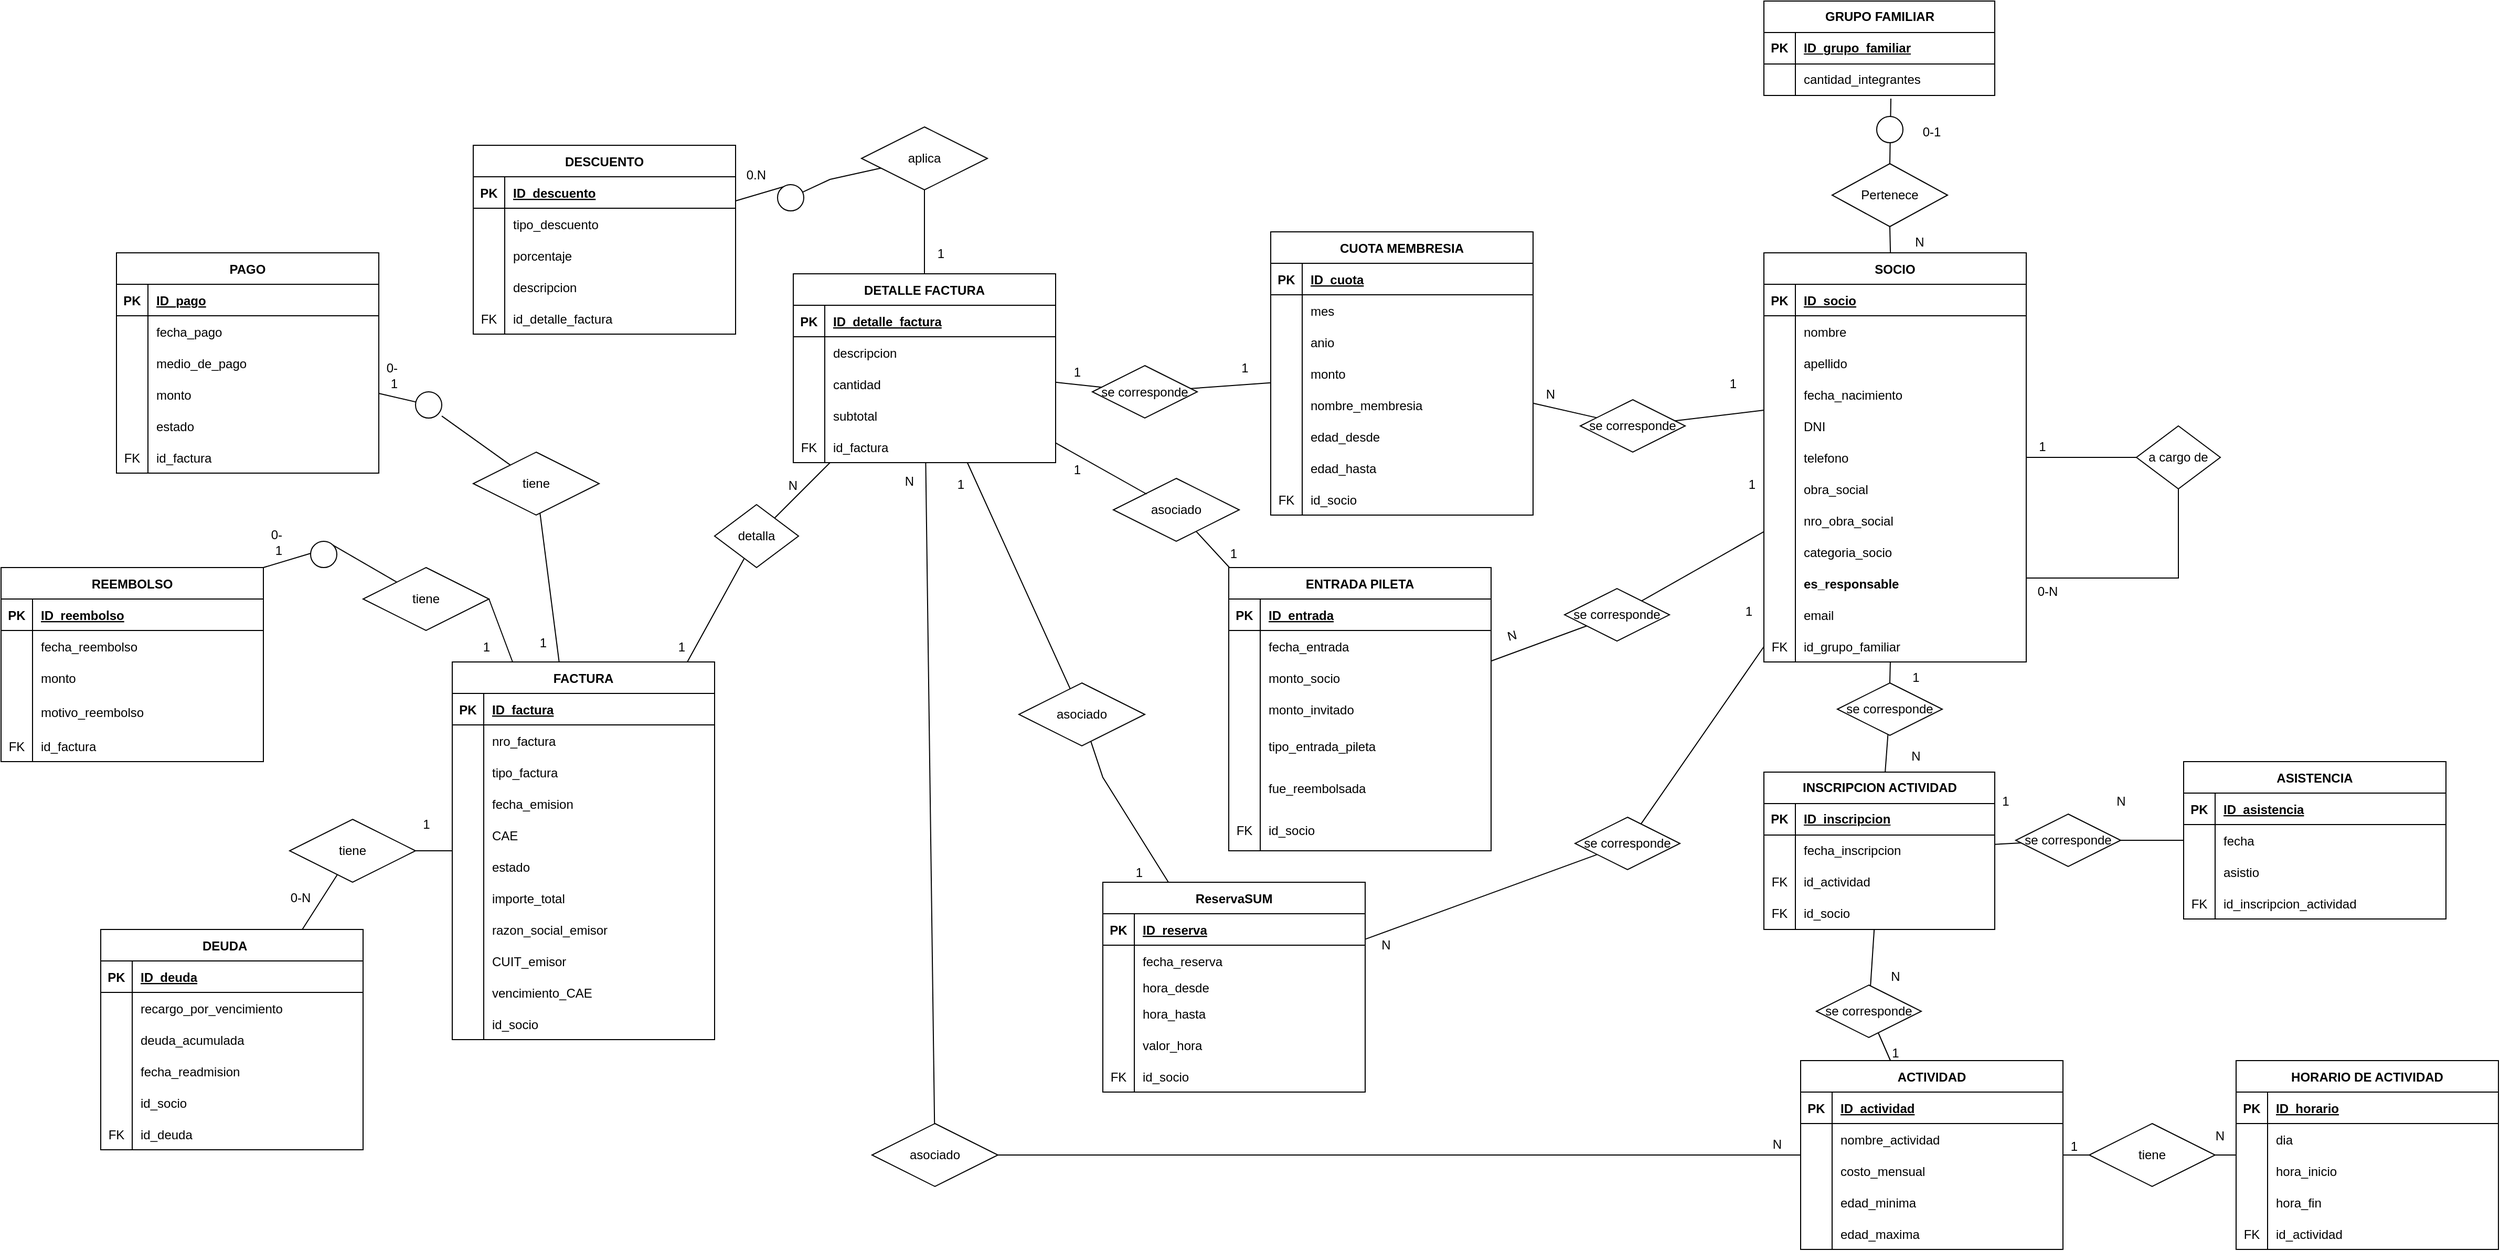 <mxfile version="27.2.0">
  <diagram id="R2lEEEUBdFMjLlhIrx00" name="Page-1">
    <mxGraphModel dx="3357" dy="1856" grid="1" gridSize="10" guides="1" tooltips="1" connect="1" arrows="1" fold="1" page="1" pageScale="1" pageWidth="850" pageHeight="1100" math="0" shadow="0" extFonts="Permanent Marker^https://fonts.googleapis.com/css?family=Permanent+Marker">
      <root>
        <mxCell id="0" />
        <mxCell id="1" parent="0" />
        <mxCell id="C-vyLk0tnHw3VtMMgP7b-2" value="ACTIVIDAD" style="shape=table;startSize=30;container=1;collapsible=1;childLayout=tableLayout;fixedRows=1;rowLines=0;fontStyle=1;align=center;resizeLast=1;" parent="1" vertex="1">
          <mxGeometry x="35" y="700" width="250" height="180" as="geometry" />
        </mxCell>
        <mxCell id="C-vyLk0tnHw3VtMMgP7b-3" value="" style="shape=partialRectangle;collapsible=0;dropTarget=0;pointerEvents=0;fillColor=none;points=[[0,0.5],[1,0.5]];portConstraint=eastwest;top=0;left=0;right=0;bottom=1;" parent="C-vyLk0tnHw3VtMMgP7b-2" vertex="1">
          <mxGeometry y="30" width="250" height="30" as="geometry" />
        </mxCell>
        <mxCell id="C-vyLk0tnHw3VtMMgP7b-4" value="PK" style="shape=partialRectangle;overflow=hidden;connectable=0;fillColor=none;top=0;left=0;bottom=0;right=0;fontStyle=1;" parent="C-vyLk0tnHw3VtMMgP7b-3" vertex="1">
          <mxGeometry width="30" height="30" as="geometry">
            <mxRectangle width="30" height="30" as="alternateBounds" />
          </mxGeometry>
        </mxCell>
        <mxCell id="C-vyLk0tnHw3VtMMgP7b-5" value="ID_actividad" style="shape=partialRectangle;overflow=hidden;connectable=0;fillColor=none;top=0;left=0;bottom=0;right=0;align=left;spacingLeft=6;fontStyle=5;" parent="C-vyLk0tnHw3VtMMgP7b-3" vertex="1">
          <mxGeometry x="30" width="220" height="30" as="geometry">
            <mxRectangle width="220" height="30" as="alternateBounds" />
          </mxGeometry>
        </mxCell>
        <mxCell id="C-vyLk0tnHw3VtMMgP7b-9" value="" style="shape=partialRectangle;collapsible=0;dropTarget=0;pointerEvents=0;fillColor=none;points=[[0,0.5],[1,0.5]];portConstraint=eastwest;top=0;left=0;right=0;bottom=0;" parent="C-vyLk0tnHw3VtMMgP7b-2" vertex="1">
          <mxGeometry y="60" width="250" height="30" as="geometry" />
        </mxCell>
        <mxCell id="C-vyLk0tnHw3VtMMgP7b-10" value="" style="shape=partialRectangle;overflow=hidden;connectable=0;fillColor=none;top=0;left=0;bottom=0;right=0;" parent="C-vyLk0tnHw3VtMMgP7b-9" vertex="1">
          <mxGeometry width="30" height="30" as="geometry">
            <mxRectangle width="30" height="30" as="alternateBounds" />
          </mxGeometry>
        </mxCell>
        <mxCell id="C-vyLk0tnHw3VtMMgP7b-11" value="nombre_actividad" style="shape=partialRectangle;overflow=hidden;connectable=0;fillColor=none;top=0;left=0;bottom=0;right=0;align=left;spacingLeft=6;" parent="C-vyLk0tnHw3VtMMgP7b-9" vertex="1">
          <mxGeometry x="30" width="220" height="30" as="geometry">
            <mxRectangle width="220" height="30" as="alternateBounds" />
          </mxGeometry>
        </mxCell>
        <mxCell id="3TNbEHUvv3k6rccCTDni-22" value="" style="shape=partialRectangle;collapsible=0;dropTarget=0;pointerEvents=0;fillColor=none;points=[[0,0.5],[1,0.5]];portConstraint=eastwest;top=0;left=0;right=0;bottom=0;" parent="C-vyLk0tnHw3VtMMgP7b-2" vertex="1">
          <mxGeometry y="90" width="250" height="30" as="geometry" />
        </mxCell>
        <mxCell id="3TNbEHUvv3k6rccCTDni-23" value="" style="shape=partialRectangle;overflow=hidden;connectable=0;fillColor=none;top=0;left=0;bottom=0;right=0;" parent="3TNbEHUvv3k6rccCTDni-22" vertex="1">
          <mxGeometry width="30" height="30" as="geometry">
            <mxRectangle width="30" height="30" as="alternateBounds" />
          </mxGeometry>
        </mxCell>
        <mxCell id="3TNbEHUvv3k6rccCTDni-24" value="costo_mensual" style="shape=partialRectangle;overflow=hidden;connectable=0;fillColor=none;top=0;left=0;bottom=0;right=0;align=left;spacingLeft=6;" parent="3TNbEHUvv3k6rccCTDni-22" vertex="1">
          <mxGeometry x="30" width="220" height="30" as="geometry">
            <mxRectangle width="220" height="30" as="alternateBounds" />
          </mxGeometry>
        </mxCell>
        <mxCell id="3TNbEHUvv3k6rccCTDni-25" value="" style="shape=partialRectangle;collapsible=0;dropTarget=0;pointerEvents=0;fillColor=none;points=[[0,0.5],[1,0.5]];portConstraint=eastwest;top=0;left=0;right=0;bottom=0;" parent="C-vyLk0tnHw3VtMMgP7b-2" vertex="1">
          <mxGeometry y="120" width="250" height="30" as="geometry" />
        </mxCell>
        <mxCell id="3TNbEHUvv3k6rccCTDni-26" value="" style="shape=partialRectangle;overflow=hidden;connectable=0;fillColor=none;top=0;left=0;bottom=0;right=0;" parent="3TNbEHUvv3k6rccCTDni-25" vertex="1">
          <mxGeometry width="30" height="30" as="geometry">
            <mxRectangle width="30" height="30" as="alternateBounds" />
          </mxGeometry>
        </mxCell>
        <mxCell id="3TNbEHUvv3k6rccCTDni-27" value="edad_minima" style="shape=partialRectangle;overflow=hidden;connectable=0;fillColor=none;top=0;left=0;bottom=0;right=0;align=left;spacingLeft=6;" parent="3TNbEHUvv3k6rccCTDni-25" vertex="1">
          <mxGeometry x="30" width="220" height="30" as="geometry">
            <mxRectangle width="220" height="30" as="alternateBounds" />
          </mxGeometry>
        </mxCell>
        <mxCell id="3TNbEHUvv3k6rccCTDni-28" value="" style="shape=partialRectangle;collapsible=0;dropTarget=0;pointerEvents=0;fillColor=none;points=[[0,0.5],[1,0.5]];portConstraint=eastwest;top=0;left=0;right=0;bottom=0;" parent="C-vyLk0tnHw3VtMMgP7b-2" vertex="1">
          <mxGeometry y="150" width="250" height="30" as="geometry" />
        </mxCell>
        <mxCell id="3TNbEHUvv3k6rccCTDni-29" value="" style="shape=partialRectangle;overflow=hidden;connectable=0;fillColor=none;top=0;left=0;bottom=0;right=0;" parent="3TNbEHUvv3k6rccCTDni-28" vertex="1">
          <mxGeometry width="30" height="30" as="geometry">
            <mxRectangle width="30" height="30" as="alternateBounds" />
          </mxGeometry>
        </mxCell>
        <mxCell id="3TNbEHUvv3k6rccCTDni-30" value="edad_maxima" style="shape=partialRectangle;overflow=hidden;connectable=0;fillColor=none;top=0;left=0;bottom=0;right=0;align=left;spacingLeft=6;" parent="3TNbEHUvv3k6rccCTDni-28" vertex="1">
          <mxGeometry x="30" width="220" height="30" as="geometry">
            <mxRectangle width="220" height="30" as="alternateBounds" />
          </mxGeometry>
        </mxCell>
        <mxCell id="C-vyLk0tnHw3VtMMgP7b-13" value="HORARIO DE ACTIVIDAD" style="shape=table;startSize=30;container=1;collapsible=1;childLayout=tableLayout;fixedRows=1;rowLines=0;fontStyle=1;align=center;resizeLast=1;" parent="1" vertex="1">
          <mxGeometry x="450" y="700" width="250" height="180" as="geometry" />
        </mxCell>
        <mxCell id="C-vyLk0tnHw3VtMMgP7b-14" value="" style="shape=partialRectangle;collapsible=0;dropTarget=0;pointerEvents=0;fillColor=none;points=[[0,0.5],[1,0.5]];portConstraint=eastwest;top=0;left=0;right=0;bottom=1;" parent="C-vyLk0tnHw3VtMMgP7b-13" vertex="1">
          <mxGeometry y="30" width="250" height="30" as="geometry" />
        </mxCell>
        <mxCell id="C-vyLk0tnHw3VtMMgP7b-15" value="PK" style="shape=partialRectangle;overflow=hidden;connectable=0;fillColor=none;top=0;left=0;bottom=0;right=0;fontStyle=1;" parent="C-vyLk0tnHw3VtMMgP7b-14" vertex="1">
          <mxGeometry width="30" height="30" as="geometry">
            <mxRectangle width="30" height="30" as="alternateBounds" />
          </mxGeometry>
        </mxCell>
        <mxCell id="C-vyLk0tnHw3VtMMgP7b-16" value="ID_horario" style="shape=partialRectangle;overflow=hidden;connectable=0;fillColor=none;top=0;left=0;bottom=0;right=0;align=left;spacingLeft=6;fontStyle=5;" parent="C-vyLk0tnHw3VtMMgP7b-14" vertex="1">
          <mxGeometry x="30" width="220" height="30" as="geometry">
            <mxRectangle width="220" height="30" as="alternateBounds" />
          </mxGeometry>
        </mxCell>
        <mxCell id="C-vyLk0tnHw3VtMMgP7b-17" value="" style="shape=partialRectangle;collapsible=0;dropTarget=0;pointerEvents=0;fillColor=none;points=[[0,0.5],[1,0.5]];portConstraint=eastwest;top=0;left=0;right=0;bottom=0;" parent="C-vyLk0tnHw3VtMMgP7b-13" vertex="1">
          <mxGeometry y="60" width="250" height="30" as="geometry" />
        </mxCell>
        <mxCell id="C-vyLk0tnHw3VtMMgP7b-18" value="" style="shape=partialRectangle;overflow=hidden;connectable=0;fillColor=none;top=0;left=0;bottom=0;right=0;" parent="C-vyLk0tnHw3VtMMgP7b-17" vertex="1">
          <mxGeometry width="30" height="30" as="geometry">
            <mxRectangle width="30" height="30" as="alternateBounds" />
          </mxGeometry>
        </mxCell>
        <mxCell id="C-vyLk0tnHw3VtMMgP7b-19" value="dia" style="shape=partialRectangle;overflow=hidden;connectable=0;fillColor=none;top=0;left=0;bottom=0;right=0;align=left;spacingLeft=6;" parent="C-vyLk0tnHw3VtMMgP7b-17" vertex="1">
          <mxGeometry x="30" width="220" height="30" as="geometry">
            <mxRectangle width="220" height="30" as="alternateBounds" />
          </mxGeometry>
        </mxCell>
        <mxCell id="C-vyLk0tnHw3VtMMgP7b-20" value="" style="shape=partialRectangle;collapsible=0;dropTarget=0;pointerEvents=0;fillColor=none;points=[[0,0.5],[1,0.5]];portConstraint=eastwest;top=0;left=0;right=0;bottom=0;" parent="C-vyLk0tnHw3VtMMgP7b-13" vertex="1">
          <mxGeometry y="90" width="250" height="30" as="geometry" />
        </mxCell>
        <mxCell id="C-vyLk0tnHw3VtMMgP7b-21" value="" style="shape=partialRectangle;overflow=hidden;connectable=0;fillColor=none;top=0;left=0;bottom=0;right=0;" parent="C-vyLk0tnHw3VtMMgP7b-20" vertex="1">
          <mxGeometry width="30" height="30" as="geometry">
            <mxRectangle width="30" height="30" as="alternateBounds" />
          </mxGeometry>
        </mxCell>
        <mxCell id="C-vyLk0tnHw3VtMMgP7b-22" value="hora_inicio" style="shape=partialRectangle;overflow=hidden;connectable=0;fillColor=none;top=0;left=0;bottom=0;right=0;align=left;spacingLeft=6;" parent="C-vyLk0tnHw3VtMMgP7b-20" vertex="1">
          <mxGeometry x="30" width="220" height="30" as="geometry">
            <mxRectangle width="220" height="30" as="alternateBounds" />
          </mxGeometry>
        </mxCell>
        <mxCell id="3TNbEHUvv3k6rccCTDni-37" value="" style="shape=partialRectangle;collapsible=0;dropTarget=0;pointerEvents=0;fillColor=none;points=[[0,0.5],[1,0.5]];portConstraint=eastwest;top=0;left=0;right=0;bottom=0;" parent="C-vyLk0tnHw3VtMMgP7b-13" vertex="1">
          <mxGeometry y="120" width="250" height="30" as="geometry" />
        </mxCell>
        <mxCell id="3TNbEHUvv3k6rccCTDni-38" value="" style="shape=partialRectangle;overflow=hidden;connectable=0;fillColor=none;top=0;left=0;bottom=0;right=0;" parent="3TNbEHUvv3k6rccCTDni-37" vertex="1">
          <mxGeometry width="30" height="30" as="geometry">
            <mxRectangle width="30" height="30" as="alternateBounds" />
          </mxGeometry>
        </mxCell>
        <mxCell id="3TNbEHUvv3k6rccCTDni-39" value="hora_fin" style="shape=partialRectangle;overflow=hidden;connectable=0;fillColor=none;top=0;left=0;bottom=0;right=0;align=left;spacingLeft=6;" parent="3TNbEHUvv3k6rccCTDni-37" vertex="1">
          <mxGeometry x="30" width="220" height="30" as="geometry">
            <mxRectangle width="220" height="30" as="alternateBounds" />
          </mxGeometry>
        </mxCell>
        <mxCell id="82eSoa0D06cmP7SIFjin-42" value="" style="shape=partialRectangle;collapsible=0;dropTarget=0;pointerEvents=0;fillColor=none;points=[[0,0.5],[1,0.5]];portConstraint=eastwest;top=0;left=0;right=0;bottom=0;" parent="C-vyLk0tnHw3VtMMgP7b-13" vertex="1">
          <mxGeometry y="150" width="250" height="30" as="geometry" />
        </mxCell>
        <mxCell id="82eSoa0D06cmP7SIFjin-43" value="FK" style="shape=partialRectangle;overflow=hidden;connectable=0;fillColor=none;top=0;left=0;bottom=0;right=0;" parent="82eSoa0D06cmP7SIFjin-42" vertex="1">
          <mxGeometry width="30" height="30" as="geometry">
            <mxRectangle width="30" height="30" as="alternateBounds" />
          </mxGeometry>
        </mxCell>
        <mxCell id="82eSoa0D06cmP7SIFjin-44" value="id_actividad" style="shape=partialRectangle;overflow=hidden;connectable=0;fillColor=none;top=0;left=0;bottom=0;right=0;align=left;spacingLeft=6;" parent="82eSoa0D06cmP7SIFjin-42" vertex="1">
          <mxGeometry x="30" width="220" height="30" as="geometry">
            <mxRectangle width="220" height="30" as="alternateBounds" />
          </mxGeometry>
        </mxCell>
        <mxCell id="C-vyLk0tnHw3VtMMgP7b-23" value="SOCIO" style="shape=table;startSize=30;container=1;collapsible=1;childLayout=tableLayout;fixedRows=1;rowLines=0;fontStyle=1;align=center;resizeLast=1;" parent="1" vertex="1">
          <mxGeometry y="-70" width="250" height="390" as="geometry" />
        </mxCell>
        <mxCell id="C-vyLk0tnHw3VtMMgP7b-24" value="" style="shape=partialRectangle;collapsible=0;dropTarget=0;pointerEvents=0;fillColor=none;points=[[0,0.5],[1,0.5]];portConstraint=eastwest;top=0;left=0;right=0;bottom=1;" parent="C-vyLk0tnHw3VtMMgP7b-23" vertex="1">
          <mxGeometry y="30" width="250" height="30" as="geometry" />
        </mxCell>
        <mxCell id="C-vyLk0tnHw3VtMMgP7b-25" value="PK" style="shape=partialRectangle;overflow=hidden;connectable=0;fillColor=none;top=0;left=0;bottom=0;right=0;fontStyle=1;" parent="C-vyLk0tnHw3VtMMgP7b-24" vertex="1">
          <mxGeometry width="30" height="30" as="geometry">
            <mxRectangle width="30" height="30" as="alternateBounds" />
          </mxGeometry>
        </mxCell>
        <mxCell id="C-vyLk0tnHw3VtMMgP7b-26" value="ID_socio" style="shape=partialRectangle;overflow=hidden;connectable=0;fillColor=none;top=0;left=0;bottom=0;right=0;align=left;spacingLeft=6;fontStyle=5;" parent="C-vyLk0tnHw3VtMMgP7b-24" vertex="1">
          <mxGeometry x="30" width="220" height="30" as="geometry">
            <mxRectangle width="220" height="30" as="alternateBounds" />
          </mxGeometry>
        </mxCell>
        <mxCell id="C-vyLk0tnHw3VtMMgP7b-27" value="" style="shape=partialRectangle;collapsible=0;dropTarget=0;pointerEvents=0;fillColor=none;points=[[0,0.5],[1,0.5]];portConstraint=eastwest;top=0;left=0;right=0;bottom=0;" parent="C-vyLk0tnHw3VtMMgP7b-23" vertex="1">
          <mxGeometry y="60" width="250" height="30" as="geometry" />
        </mxCell>
        <mxCell id="C-vyLk0tnHw3VtMMgP7b-28" value="" style="shape=partialRectangle;overflow=hidden;connectable=0;fillColor=none;top=0;left=0;bottom=0;right=0;" parent="C-vyLk0tnHw3VtMMgP7b-27" vertex="1">
          <mxGeometry width="30" height="30" as="geometry">
            <mxRectangle width="30" height="30" as="alternateBounds" />
          </mxGeometry>
        </mxCell>
        <mxCell id="C-vyLk0tnHw3VtMMgP7b-29" value="nombre" style="shape=partialRectangle;overflow=hidden;connectable=0;fillColor=none;top=0;left=0;bottom=0;right=0;align=left;spacingLeft=6;" parent="C-vyLk0tnHw3VtMMgP7b-27" vertex="1">
          <mxGeometry x="30" width="220" height="30" as="geometry">
            <mxRectangle width="220" height="30" as="alternateBounds" />
          </mxGeometry>
        </mxCell>
        <mxCell id="3TNbEHUvv3k6rccCTDni-1" value="" style="shape=partialRectangle;collapsible=0;dropTarget=0;pointerEvents=0;fillColor=none;points=[[0,0.5],[1,0.5]];portConstraint=eastwest;top=0;left=0;right=0;bottom=0;" parent="C-vyLk0tnHw3VtMMgP7b-23" vertex="1">
          <mxGeometry y="90" width="250" height="30" as="geometry" />
        </mxCell>
        <mxCell id="3TNbEHUvv3k6rccCTDni-2" value="" style="shape=partialRectangle;overflow=hidden;connectable=0;fillColor=none;top=0;left=0;bottom=0;right=0;" parent="3TNbEHUvv3k6rccCTDni-1" vertex="1">
          <mxGeometry width="30" height="30" as="geometry">
            <mxRectangle width="30" height="30" as="alternateBounds" />
          </mxGeometry>
        </mxCell>
        <mxCell id="3TNbEHUvv3k6rccCTDni-3" value="apellido" style="shape=partialRectangle;overflow=hidden;connectable=0;fillColor=none;top=0;left=0;bottom=0;right=0;align=left;spacingLeft=6;" parent="3TNbEHUvv3k6rccCTDni-1" vertex="1">
          <mxGeometry x="30" width="220" height="30" as="geometry">
            <mxRectangle width="220" height="30" as="alternateBounds" />
          </mxGeometry>
        </mxCell>
        <mxCell id="3TNbEHUvv3k6rccCTDni-4" value="" style="shape=partialRectangle;collapsible=0;dropTarget=0;pointerEvents=0;fillColor=none;points=[[0,0.5],[1,0.5]];portConstraint=eastwest;top=0;left=0;right=0;bottom=0;" parent="C-vyLk0tnHw3VtMMgP7b-23" vertex="1">
          <mxGeometry y="120" width="250" height="30" as="geometry" />
        </mxCell>
        <mxCell id="3TNbEHUvv3k6rccCTDni-5" value="" style="shape=partialRectangle;overflow=hidden;connectable=0;fillColor=none;top=0;left=0;bottom=0;right=0;" parent="3TNbEHUvv3k6rccCTDni-4" vertex="1">
          <mxGeometry width="30" height="30" as="geometry">
            <mxRectangle width="30" height="30" as="alternateBounds" />
          </mxGeometry>
        </mxCell>
        <mxCell id="3TNbEHUvv3k6rccCTDni-6" value="fecha_nacimiento" style="shape=partialRectangle;overflow=hidden;connectable=0;fillColor=none;top=0;left=0;bottom=0;right=0;align=left;spacingLeft=6;" parent="3TNbEHUvv3k6rccCTDni-4" vertex="1">
          <mxGeometry x="30" width="220" height="30" as="geometry">
            <mxRectangle width="220" height="30" as="alternateBounds" />
          </mxGeometry>
        </mxCell>
        <mxCell id="3TNbEHUvv3k6rccCTDni-7" value="" style="shape=partialRectangle;collapsible=0;dropTarget=0;pointerEvents=0;fillColor=none;points=[[0,0.5],[1,0.5]];portConstraint=eastwest;top=0;left=0;right=0;bottom=0;" parent="C-vyLk0tnHw3VtMMgP7b-23" vertex="1">
          <mxGeometry y="150" width="250" height="30" as="geometry" />
        </mxCell>
        <mxCell id="3TNbEHUvv3k6rccCTDni-8" value="" style="shape=partialRectangle;overflow=hidden;connectable=0;fillColor=none;top=0;left=0;bottom=0;right=0;" parent="3TNbEHUvv3k6rccCTDni-7" vertex="1">
          <mxGeometry width="30" height="30" as="geometry">
            <mxRectangle width="30" height="30" as="alternateBounds" />
          </mxGeometry>
        </mxCell>
        <mxCell id="3TNbEHUvv3k6rccCTDni-9" value="DNI" style="shape=partialRectangle;overflow=hidden;connectable=0;fillColor=none;top=0;left=0;bottom=0;right=0;align=left;spacingLeft=6;" parent="3TNbEHUvv3k6rccCTDni-7" vertex="1">
          <mxGeometry x="30" width="220" height="30" as="geometry">
            <mxRectangle width="220" height="30" as="alternateBounds" />
          </mxGeometry>
        </mxCell>
        <mxCell id="3TNbEHUvv3k6rccCTDni-10" value="" style="shape=partialRectangle;collapsible=0;dropTarget=0;pointerEvents=0;fillColor=none;points=[[0,0.5],[1,0.5]];portConstraint=eastwest;top=0;left=0;right=0;bottom=0;" parent="C-vyLk0tnHw3VtMMgP7b-23" vertex="1">
          <mxGeometry y="180" width="250" height="30" as="geometry" />
        </mxCell>
        <mxCell id="3TNbEHUvv3k6rccCTDni-11" value="" style="shape=partialRectangle;overflow=hidden;connectable=0;fillColor=none;top=0;left=0;bottom=0;right=0;" parent="3TNbEHUvv3k6rccCTDni-10" vertex="1">
          <mxGeometry width="30" height="30" as="geometry">
            <mxRectangle width="30" height="30" as="alternateBounds" />
          </mxGeometry>
        </mxCell>
        <mxCell id="3TNbEHUvv3k6rccCTDni-12" value="telefono" style="shape=partialRectangle;overflow=hidden;connectable=0;fillColor=none;top=0;left=0;bottom=0;right=0;align=left;spacingLeft=6;" parent="3TNbEHUvv3k6rccCTDni-10" vertex="1">
          <mxGeometry x="30" width="220" height="30" as="geometry">
            <mxRectangle width="220" height="30" as="alternateBounds" />
          </mxGeometry>
        </mxCell>
        <mxCell id="3TNbEHUvv3k6rccCTDni-13" value="" style="shape=partialRectangle;collapsible=0;dropTarget=0;pointerEvents=0;fillColor=none;points=[[0,0.5],[1,0.5]];portConstraint=eastwest;top=0;left=0;right=0;bottom=0;" parent="C-vyLk0tnHw3VtMMgP7b-23" vertex="1">
          <mxGeometry y="210" width="250" height="30" as="geometry" />
        </mxCell>
        <mxCell id="3TNbEHUvv3k6rccCTDni-14" value="" style="shape=partialRectangle;overflow=hidden;connectable=0;fillColor=none;top=0;left=0;bottom=0;right=0;" parent="3TNbEHUvv3k6rccCTDni-13" vertex="1">
          <mxGeometry width="30" height="30" as="geometry">
            <mxRectangle width="30" height="30" as="alternateBounds" />
          </mxGeometry>
        </mxCell>
        <mxCell id="3TNbEHUvv3k6rccCTDni-15" value="obra_social" style="shape=partialRectangle;overflow=hidden;connectable=0;fillColor=none;top=0;left=0;bottom=0;right=0;align=left;spacingLeft=6;" parent="3TNbEHUvv3k6rccCTDni-13" vertex="1">
          <mxGeometry x="30" width="220" height="30" as="geometry">
            <mxRectangle width="220" height="30" as="alternateBounds" />
          </mxGeometry>
        </mxCell>
        <mxCell id="3TNbEHUvv3k6rccCTDni-16" value="" style="shape=partialRectangle;collapsible=0;dropTarget=0;pointerEvents=0;fillColor=none;points=[[0,0.5],[1,0.5]];portConstraint=eastwest;top=0;left=0;right=0;bottom=0;" parent="C-vyLk0tnHw3VtMMgP7b-23" vertex="1">
          <mxGeometry y="240" width="250" height="30" as="geometry" />
        </mxCell>
        <mxCell id="3TNbEHUvv3k6rccCTDni-17" value="" style="shape=partialRectangle;overflow=hidden;connectable=0;fillColor=none;top=0;left=0;bottom=0;right=0;" parent="3TNbEHUvv3k6rccCTDni-16" vertex="1">
          <mxGeometry width="30" height="30" as="geometry">
            <mxRectangle width="30" height="30" as="alternateBounds" />
          </mxGeometry>
        </mxCell>
        <mxCell id="3TNbEHUvv3k6rccCTDni-18" value="nro_obra_social" style="shape=partialRectangle;overflow=hidden;connectable=0;fillColor=none;top=0;left=0;bottom=0;right=0;align=left;spacingLeft=6;" parent="3TNbEHUvv3k6rccCTDni-16" vertex="1">
          <mxGeometry x="30" width="220" height="30" as="geometry">
            <mxRectangle width="220" height="30" as="alternateBounds" />
          </mxGeometry>
        </mxCell>
        <mxCell id="3TNbEHUvv3k6rccCTDni-19" value="" style="shape=partialRectangle;collapsible=0;dropTarget=0;pointerEvents=0;fillColor=none;points=[[0,0.5],[1,0.5]];portConstraint=eastwest;top=0;left=0;right=0;bottom=0;" parent="C-vyLk0tnHw3VtMMgP7b-23" vertex="1">
          <mxGeometry y="270" width="250" height="30" as="geometry" />
        </mxCell>
        <mxCell id="3TNbEHUvv3k6rccCTDni-20" value="" style="shape=partialRectangle;overflow=hidden;connectable=0;fillColor=none;top=0;left=0;bottom=0;right=0;" parent="3TNbEHUvv3k6rccCTDni-19" vertex="1">
          <mxGeometry width="30" height="30" as="geometry">
            <mxRectangle width="30" height="30" as="alternateBounds" />
          </mxGeometry>
        </mxCell>
        <mxCell id="3TNbEHUvv3k6rccCTDni-21" value="categoria_socio" style="shape=partialRectangle;overflow=hidden;connectable=0;fillColor=none;top=0;left=0;bottom=0;right=0;align=left;spacingLeft=6;" parent="3TNbEHUvv3k6rccCTDni-19" vertex="1">
          <mxGeometry x="30" width="220" height="30" as="geometry">
            <mxRectangle width="220" height="30" as="alternateBounds" />
          </mxGeometry>
        </mxCell>
        <mxCell id="82eSoa0D06cmP7SIFjin-61" value="" style="shape=partialRectangle;collapsible=0;dropTarget=0;pointerEvents=0;fillColor=none;points=[[0,0.5],[1,0.5]];portConstraint=eastwest;top=0;left=0;right=0;bottom=0;" parent="C-vyLk0tnHw3VtMMgP7b-23" vertex="1">
          <mxGeometry y="300" width="250" height="30" as="geometry" />
        </mxCell>
        <mxCell id="82eSoa0D06cmP7SIFjin-62" value="" style="shape=partialRectangle;overflow=hidden;connectable=0;fillColor=none;top=0;left=0;bottom=0;right=0;" parent="82eSoa0D06cmP7SIFjin-61" vertex="1">
          <mxGeometry width="30" height="30" as="geometry">
            <mxRectangle width="30" height="30" as="alternateBounds" />
          </mxGeometry>
        </mxCell>
        <mxCell id="82eSoa0D06cmP7SIFjin-63" value="es_responsable" style="shape=partialRectangle;overflow=hidden;connectable=0;fillColor=none;top=0;left=0;bottom=0;right=0;align=left;spacingLeft=6;fontStyle=1" parent="82eSoa0D06cmP7SIFjin-61" vertex="1">
          <mxGeometry x="30" width="220" height="30" as="geometry">
            <mxRectangle width="220" height="30" as="alternateBounds" />
          </mxGeometry>
        </mxCell>
        <mxCell id="3TNbEHUvv3k6rccCTDni-34" value="" style="shape=partialRectangle;collapsible=0;dropTarget=0;pointerEvents=0;fillColor=none;points=[[0,0.5],[1,0.5]];portConstraint=eastwest;top=0;left=0;right=0;bottom=0;" parent="C-vyLk0tnHw3VtMMgP7b-23" vertex="1">
          <mxGeometry y="330" width="250" height="30" as="geometry" />
        </mxCell>
        <mxCell id="3TNbEHUvv3k6rccCTDni-35" value="" style="shape=partialRectangle;overflow=hidden;connectable=0;fillColor=none;top=0;left=0;bottom=0;right=0;" parent="3TNbEHUvv3k6rccCTDni-34" vertex="1">
          <mxGeometry width="30" height="30" as="geometry">
            <mxRectangle width="30" height="30" as="alternateBounds" />
          </mxGeometry>
        </mxCell>
        <mxCell id="3TNbEHUvv3k6rccCTDni-36" value="email" style="shape=partialRectangle;overflow=hidden;connectable=0;fillColor=none;top=0;left=0;bottom=0;right=0;align=left;spacingLeft=6;" parent="3TNbEHUvv3k6rccCTDni-34" vertex="1">
          <mxGeometry x="30" width="220" height="30" as="geometry">
            <mxRectangle width="220" height="30" as="alternateBounds" />
          </mxGeometry>
        </mxCell>
        <mxCell id="82eSoa0D06cmP7SIFjin-45" value="" style="shape=partialRectangle;collapsible=0;dropTarget=0;pointerEvents=0;fillColor=none;points=[[0,0.5],[1,0.5]];portConstraint=eastwest;top=0;left=0;right=0;bottom=0;" parent="C-vyLk0tnHw3VtMMgP7b-23" vertex="1">
          <mxGeometry y="360" width="250" height="30" as="geometry" />
        </mxCell>
        <mxCell id="82eSoa0D06cmP7SIFjin-46" value="FK" style="shape=partialRectangle;overflow=hidden;connectable=0;fillColor=none;top=0;left=0;bottom=0;right=0;" parent="82eSoa0D06cmP7SIFjin-45" vertex="1">
          <mxGeometry width="30" height="30" as="geometry">
            <mxRectangle width="30" height="30" as="alternateBounds" />
          </mxGeometry>
        </mxCell>
        <mxCell id="82eSoa0D06cmP7SIFjin-47" value="id_grupo_familiar" style="shape=partialRectangle;overflow=hidden;connectable=0;fillColor=none;top=0;left=0;bottom=0;right=0;align=left;spacingLeft=6;" parent="82eSoa0D06cmP7SIFjin-45" vertex="1">
          <mxGeometry x="30" width="220" height="30" as="geometry">
            <mxRectangle width="220" height="30" as="alternateBounds" />
          </mxGeometry>
        </mxCell>
        <mxCell id="3TNbEHUvv3k6rccCTDni-40" value="INSCRIPCION ACTIVIDAD" style="shape=table;startSize=30;container=1;collapsible=1;childLayout=tableLayout;fixedRows=1;rowLines=0;fontStyle=1;align=center;resizeLast=1;html=1;" parent="1" vertex="1">
          <mxGeometry y="425" width="220" height="150" as="geometry" />
        </mxCell>
        <mxCell id="3TNbEHUvv3k6rccCTDni-41" value="" style="shape=tableRow;horizontal=0;startSize=0;swimlaneHead=0;swimlaneBody=0;fillColor=none;collapsible=0;dropTarget=0;points=[[0,0.5],[1,0.5]];portConstraint=eastwest;top=0;left=0;right=0;bottom=1;" parent="3TNbEHUvv3k6rccCTDni-40" vertex="1">
          <mxGeometry y="30" width="220" height="30" as="geometry" />
        </mxCell>
        <mxCell id="3TNbEHUvv3k6rccCTDni-42" value="PK" style="shape=partialRectangle;connectable=0;fillColor=none;top=0;left=0;bottom=0;right=0;fontStyle=1;overflow=hidden;whiteSpace=wrap;html=1;" parent="3TNbEHUvv3k6rccCTDni-41" vertex="1">
          <mxGeometry width="30" height="30" as="geometry">
            <mxRectangle width="30" height="30" as="alternateBounds" />
          </mxGeometry>
        </mxCell>
        <mxCell id="3TNbEHUvv3k6rccCTDni-43" value="ID_inscripcion" style="shape=partialRectangle;connectable=0;fillColor=none;top=0;left=0;bottom=0;right=0;align=left;spacingLeft=6;fontStyle=5;overflow=hidden;whiteSpace=wrap;html=1;" parent="3TNbEHUvv3k6rccCTDni-41" vertex="1">
          <mxGeometry x="30" width="190" height="30" as="geometry">
            <mxRectangle width="190" height="30" as="alternateBounds" />
          </mxGeometry>
        </mxCell>
        <mxCell id="3TNbEHUvv3k6rccCTDni-44" value="" style="shape=tableRow;horizontal=0;startSize=0;swimlaneHead=0;swimlaneBody=0;fillColor=none;collapsible=0;dropTarget=0;points=[[0,0.5],[1,0.5]];portConstraint=eastwest;top=0;left=0;right=0;bottom=0;" parent="3TNbEHUvv3k6rccCTDni-40" vertex="1">
          <mxGeometry y="60" width="220" height="30" as="geometry" />
        </mxCell>
        <mxCell id="3TNbEHUvv3k6rccCTDni-45" value="" style="shape=partialRectangle;connectable=0;fillColor=none;top=0;left=0;bottom=0;right=0;editable=1;overflow=hidden;whiteSpace=wrap;html=1;" parent="3TNbEHUvv3k6rccCTDni-44" vertex="1">
          <mxGeometry width="30" height="30" as="geometry">
            <mxRectangle width="30" height="30" as="alternateBounds" />
          </mxGeometry>
        </mxCell>
        <mxCell id="3TNbEHUvv3k6rccCTDni-46" value="fecha_inscripcion" style="shape=partialRectangle;connectable=0;fillColor=none;top=0;left=0;bottom=0;right=0;align=left;spacingLeft=6;overflow=hidden;whiteSpace=wrap;html=1;" parent="3TNbEHUvv3k6rccCTDni-44" vertex="1">
          <mxGeometry x="30" width="190" height="30" as="geometry">
            <mxRectangle width="190" height="30" as="alternateBounds" />
          </mxGeometry>
        </mxCell>
        <mxCell id="82eSoa0D06cmP7SIFjin-36" value="" style="shape=tableRow;horizontal=0;startSize=0;swimlaneHead=0;swimlaneBody=0;fillColor=none;collapsible=0;dropTarget=0;points=[[0,0.5],[1,0.5]];portConstraint=eastwest;top=0;left=0;right=0;bottom=0;" parent="3TNbEHUvv3k6rccCTDni-40" vertex="1">
          <mxGeometry y="90" width="220" height="30" as="geometry" />
        </mxCell>
        <mxCell id="82eSoa0D06cmP7SIFjin-37" value="FK" style="shape=partialRectangle;connectable=0;fillColor=none;top=0;left=0;bottom=0;right=0;editable=1;overflow=hidden;whiteSpace=wrap;html=1;" parent="82eSoa0D06cmP7SIFjin-36" vertex="1">
          <mxGeometry width="30" height="30" as="geometry">
            <mxRectangle width="30" height="30" as="alternateBounds" />
          </mxGeometry>
        </mxCell>
        <mxCell id="82eSoa0D06cmP7SIFjin-38" value="id_actividad" style="shape=partialRectangle;connectable=0;fillColor=none;top=0;left=0;bottom=0;right=0;align=left;spacingLeft=6;overflow=hidden;whiteSpace=wrap;html=1;" parent="82eSoa0D06cmP7SIFjin-36" vertex="1">
          <mxGeometry x="30" width="190" height="30" as="geometry">
            <mxRectangle width="190" height="30" as="alternateBounds" />
          </mxGeometry>
        </mxCell>
        <mxCell id="82eSoa0D06cmP7SIFjin-65" value="" style="shape=tableRow;horizontal=0;startSize=0;swimlaneHead=0;swimlaneBody=0;fillColor=none;collapsible=0;dropTarget=0;points=[[0,0.5],[1,0.5]];portConstraint=eastwest;top=0;left=0;right=0;bottom=0;" parent="3TNbEHUvv3k6rccCTDni-40" vertex="1">
          <mxGeometry y="120" width="220" height="30" as="geometry" />
        </mxCell>
        <mxCell id="82eSoa0D06cmP7SIFjin-66" value="FK" style="shape=partialRectangle;connectable=0;fillColor=none;top=0;left=0;bottom=0;right=0;editable=1;overflow=hidden;whiteSpace=wrap;html=1;" parent="82eSoa0D06cmP7SIFjin-65" vertex="1">
          <mxGeometry width="30" height="30" as="geometry">
            <mxRectangle width="30" height="30" as="alternateBounds" />
          </mxGeometry>
        </mxCell>
        <mxCell id="82eSoa0D06cmP7SIFjin-67" value="id_socio" style="shape=partialRectangle;connectable=0;fillColor=none;top=0;left=0;bottom=0;right=0;align=left;spacingLeft=6;overflow=hidden;whiteSpace=wrap;html=1;" parent="82eSoa0D06cmP7SIFjin-65" vertex="1">
          <mxGeometry x="30" width="190" height="30" as="geometry">
            <mxRectangle width="190" height="30" as="alternateBounds" />
          </mxGeometry>
        </mxCell>
        <mxCell id="3TNbEHUvv3k6rccCTDni-69" value="CUOTA MEMBRESIA" style="shape=table;startSize=30;container=1;collapsible=1;childLayout=tableLayout;fixedRows=1;rowLines=0;fontStyle=1;align=center;resizeLast=1;" parent="1" vertex="1">
          <mxGeometry x="-470" y="-90" width="250" height="270" as="geometry" />
        </mxCell>
        <mxCell id="3TNbEHUvv3k6rccCTDni-70" value="" style="shape=partialRectangle;collapsible=0;dropTarget=0;pointerEvents=0;fillColor=none;points=[[0,0.5],[1,0.5]];portConstraint=eastwest;top=0;left=0;right=0;bottom=1;" parent="3TNbEHUvv3k6rccCTDni-69" vertex="1">
          <mxGeometry y="30" width="250" height="30" as="geometry" />
        </mxCell>
        <mxCell id="3TNbEHUvv3k6rccCTDni-71" value="PK" style="shape=partialRectangle;overflow=hidden;connectable=0;fillColor=none;top=0;left=0;bottom=0;right=0;fontStyle=1;" parent="3TNbEHUvv3k6rccCTDni-70" vertex="1">
          <mxGeometry width="30" height="30" as="geometry">
            <mxRectangle width="30" height="30" as="alternateBounds" />
          </mxGeometry>
        </mxCell>
        <mxCell id="3TNbEHUvv3k6rccCTDni-72" value="ID_cuota" style="shape=partialRectangle;overflow=hidden;connectable=0;fillColor=none;top=0;left=0;bottom=0;right=0;align=left;spacingLeft=6;fontStyle=5;" parent="3TNbEHUvv3k6rccCTDni-70" vertex="1">
          <mxGeometry x="30" width="220" height="30" as="geometry">
            <mxRectangle width="220" height="30" as="alternateBounds" />
          </mxGeometry>
        </mxCell>
        <mxCell id="3TNbEHUvv3k6rccCTDni-73" value="" style="shape=partialRectangle;collapsible=0;dropTarget=0;pointerEvents=0;fillColor=none;points=[[0,0.5],[1,0.5]];portConstraint=eastwest;top=0;left=0;right=0;bottom=0;" parent="3TNbEHUvv3k6rccCTDni-69" vertex="1">
          <mxGeometry y="60" width="250" height="30" as="geometry" />
        </mxCell>
        <mxCell id="3TNbEHUvv3k6rccCTDni-74" value="" style="shape=partialRectangle;overflow=hidden;connectable=0;fillColor=none;top=0;left=0;bottom=0;right=0;" parent="3TNbEHUvv3k6rccCTDni-73" vertex="1">
          <mxGeometry width="30" height="30" as="geometry">
            <mxRectangle width="30" height="30" as="alternateBounds" />
          </mxGeometry>
        </mxCell>
        <mxCell id="3TNbEHUvv3k6rccCTDni-75" value="mes" style="shape=partialRectangle;overflow=hidden;connectable=0;fillColor=none;top=0;left=0;bottom=0;right=0;align=left;spacingLeft=6;" parent="3TNbEHUvv3k6rccCTDni-73" vertex="1">
          <mxGeometry x="30" width="220" height="30" as="geometry">
            <mxRectangle width="220" height="30" as="alternateBounds" />
          </mxGeometry>
        </mxCell>
        <mxCell id="3TNbEHUvv3k6rccCTDni-76" value="" style="shape=partialRectangle;collapsible=0;dropTarget=0;pointerEvents=0;fillColor=none;points=[[0,0.5],[1,0.5]];portConstraint=eastwest;top=0;left=0;right=0;bottom=0;" parent="3TNbEHUvv3k6rccCTDni-69" vertex="1">
          <mxGeometry y="90" width="250" height="30" as="geometry" />
        </mxCell>
        <mxCell id="3TNbEHUvv3k6rccCTDni-77" value="" style="shape=partialRectangle;overflow=hidden;connectable=0;fillColor=none;top=0;left=0;bottom=0;right=0;" parent="3TNbEHUvv3k6rccCTDni-76" vertex="1">
          <mxGeometry width="30" height="30" as="geometry">
            <mxRectangle width="30" height="30" as="alternateBounds" />
          </mxGeometry>
        </mxCell>
        <mxCell id="3TNbEHUvv3k6rccCTDni-78" value="anio" style="shape=partialRectangle;overflow=hidden;connectable=0;fillColor=none;top=0;left=0;bottom=0;right=0;align=left;spacingLeft=6;" parent="3TNbEHUvv3k6rccCTDni-76" vertex="1">
          <mxGeometry x="30" width="220" height="30" as="geometry">
            <mxRectangle width="220" height="30" as="alternateBounds" />
          </mxGeometry>
        </mxCell>
        <mxCell id="3TNbEHUvv3k6rccCTDni-79" value="" style="shape=partialRectangle;collapsible=0;dropTarget=0;pointerEvents=0;fillColor=none;points=[[0,0.5],[1,0.5]];portConstraint=eastwest;top=0;left=0;right=0;bottom=0;" parent="3TNbEHUvv3k6rccCTDni-69" vertex="1">
          <mxGeometry y="120" width="250" height="30" as="geometry" />
        </mxCell>
        <mxCell id="3TNbEHUvv3k6rccCTDni-80" value="" style="shape=partialRectangle;overflow=hidden;connectable=0;fillColor=none;top=0;left=0;bottom=0;right=0;" parent="3TNbEHUvv3k6rccCTDni-79" vertex="1">
          <mxGeometry width="30" height="30" as="geometry">
            <mxRectangle width="30" height="30" as="alternateBounds" />
          </mxGeometry>
        </mxCell>
        <mxCell id="3TNbEHUvv3k6rccCTDni-81" value="monto" style="shape=partialRectangle;overflow=hidden;connectable=0;fillColor=none;top=0;left=0;bottom=0;right=0;align=left;spacingLeft=6;" parent="3TNbEHUvv3k6rccCTDni-79" vertex="1">
          <mxGeometry x="30" width="220" height="30" as="geometry">
            <mxRectangle width="220" height="30" as="alternateBounds" />
          </mxGeometry>
        </mxCell>
        <mxCell id="82eSoa0D06cmP7SIFjin-8" value="" style="shape=partialRectangle;collapsible=0;dropTarget=0;pointerEvents=0;fillColor=none;points=[[0,0.5],[1,0.5]];portConstraint=eastwest;top=0;left=0;right=0;bottom=0;" parent="3TNbEHUvv3k6rccCTDni-69" vertex="1">
          <mxGeometry y="150" width="250" height="30" as="geometry" />
        </mxCell>
        <mxCell id="82eSoa0D06cmP7SIFjin-9" value="" style="shape=partialRectangle;overflow=hidden;connectable=0;fillColor=none;top=0;left=0;bottom=0;right=0;" parent="82eSoa0D06cmP7SIFjin-8" vertex="1">
          <mxGeometry width="30" height="30" as="geometry">
            <mxRectangle width="30" height="30" as="alternateBounds" />
          </mxGeometry>
        </mxCell>
        <mxCell id="82eSoa0D06cmP7SIFjin-10" value="nombre_membresia" style="shape=partialRectangle;overflow=hidden;connectable=0;fillColor=none;top=0;left=0;bottom=0;right=0;align=left;spacingLeft=6;" parent="82eSoa0D06cmP7SIFjin-8" vertex="1">
          <mxGeometry x="30" width="220" height="30" as="geometry">
            <mxRectangle width="220" height="30" as="alternateBounds" />
          </mxGeometry>
        </mxCell>
        <mxCell id="82eSoa0D06cmP7SIFjin-87" value="" style="shape=partialRectangle;collapsible=0;dropTarget=0;pointerEvents=0;fillColor=none;points=[[0,0.5],[1,0.5]];portConstraint=eastwest;top=0;left=0;right=0;bottom=0;" parent="3TNbEHUvv3k6rccCTDni-69" vertex="1">
          <mxGeometry y="180" width="250" height="30" as="geometry" />
        </mxCell>
        <mxCell id="82eSoa0D06cmP7SIFjin-88" value="" style="shape=partialRectangle;overflow=hidden;connectable=0;fillColor=none;top=0;left=0;bottom=0;right=0;" parent="82eSoa0D06cmP7SIFjin-87" vertex="1">
          <mxGeometry width="30" height="30" as="geometry">
            <mxRectangle width="30" height="30" as="alternateBounds" />
          </mxGeometry>
        </mxCell>
        <mxCell id="82eSoa0D06cmP7SIFjin-89" value="edad_desde" style="shape=partialRectangle;overflow=hidden;connectable=0;fillColor=none;top=0;left=0;bottom=0;right=0;align=left;spacingLeft=6;" parent="82eSoa0D06cmP7SIFjin-87" vertex="1">
          <mxGeometry x="30" width="220" height="30" as="geometry">
            <mxRectangle width="220" height="30" as="alternateBounds" />
          </mxGeometry>
        </mxCell>
        <mxCell id="82eSoa0D06cmP7SIFjin-90" value="" style="shape=partialRectangle;collapsible=0;dropTarget=0;pointerEvents=0;fillColor=none;points=[[0,0.5],[1,0.5]];portConstraint=eastwest;top=0;left=0;right=0;bottom=0;" parent="3TNbEHUvv3k6rccCTDni-69" vertex="1">
          <mxGeometry y="210" width="250" height="30" as="geometry" />
        </mxCell>
        <mxCell id="82eSoa0D06cmP7SIFjin-91" value="" style="shape=partialRectangle;overflow=hidden;connectable=0;fillColor=none;top=0;left=0;bottom=0;right=0;" parent="82eSoa0D06cmP7SIFjin-90" vertex="1">
          <mxGeometry width="30" height="30" as="geometry">
            <mxRectangle width="30" height="30" as="alternateBounds" />
          </mxGeometry>
        </mxCell>
        <mxCell id="82eSoa0D06cmP7SIFjin-92" value="edad_hasta" style="shape=partialRectangle;overflow=hidden;connectable=0;fillColor=none;top=0;left=0;bottom=0;right=0;align=left;spacingLeft=6;" parent="82eSoa0D06cmP7SIFjin-90" vertex="1">
          <mxGeometry x="30" width="220" height="30" as="geometry">
            <mxRectangle width="220" height="30" as="alternateBounds" />
          </mxGeometry>
        </mxCell>
        <mxCell id="82eSoa0D06cmP7SIFjin-11" value="" style="shape=partialRectangle;collapsible=0;dropTarget=0;pointerEvents=0;fillColor=none;points=[[0,0.5],[1,0.5]];portConstraint=eastwest;top=0;left=0;right=0;bottom=0;" parent="3TNbEHUvv3k6rccCTDni-69" vertex="1">
          <mxGeometry y="240" width="250" height="30" as="geometry" />
        </mxCell>
        <mxCell id="82eSoa0D06cmP7SIFjin-12" value="FK" style="shape=partialRectangle;overflow=hidden;connectable=0;fillColor=none;top=0;left=0;bottom=0;right=0;" parent="82eSoa0D06cmP7SIFjin-11" vertex="1">
          <mxGeometry width="30" height="30" as="geometry">
            <mxRectangle width="30" height="30" as="alternateBounds" />
          </mxGeometry>
        </mxCell>
        <mxCell id="82eSoa0D06cmP7SIFjin-13" value="id_socio" style="shape=partialRectangle;overflow=hidden;connectable=0;fillColor=none;top=0;left=0;bottom=0;right=0;align=left;spacingLeft=6;" parent="82eSoa0D06cmP7SIFjin-11" vertex="1">
          <mxGeometry x="30" width="220" height="30" as="geometry">
            <mxRectangle width="220" height="30" as="alternateBounds" />
          </mxGeometry>
        </mxCell>
        <mxCell id="3TNbEHUvv3k6rccCTDni-98" value="GRUPO FAMILIAR" style="shape=table;startSize=30;container=1;collapsible=1;childLayout=tableLayout;fixedRows=1;rowLines=0;fontStyle=1;align=center;resizeLast=1;html=1;" parent="1" vertex="1">
          <mxGeometry y="-310" width="220" height="90" as="geometry" />
        </mxCell>
        <mxCell id="3TNbEHUvv3k6rccCTDni-99" value="" style="shape=tableRow;horizontal=0;startSize=0;swimlaneHead=0;swimlaneBody=0;fillColor=none;collapsible=0;dropTarget=0;points=[[0,0.5],[1,0.5]];portConstraint=eastwest;top=0;left=0;right=0;bottom=1;" parent="3TNbEHUvv3k6rccCTDni-98" vertex="1">
          <mxGeometry y="30" width="220" height="30" as="geometry" />
        </mxCell>
        <mxCell id="3TNbEHUvv3k6rccCTDni-100" value="PK" style="shape=partialRectangle;connectable=0;fillColor=none;top=0;left=0;bottom=0;right=0;fontStyle=1;overflow=hidden;whiteSpace=wrap;html=1;" parent="3TNbEHUvv3k6rccCTDni-99" vertex="1">
          <mxGeometry width="30" height="30" as="geometry">
            <mxRectangle width="30" height="30" as="alternateBounds" />
          </mxGeometry>
        </mxCell>
        <mxCell id="3TNbEHUvv3k6rccCTDni-101" value="ID_grupo_familiar" style="shape=partialRectangle;connectable=0;fillColor=none;top=0;left=0;bottom=0;right=0;align=left;spacingLeft=6;fontStyle=5;overflow=hidden;whiteSpace=wrap;html=1;" parent="3TNbEHUvv3k6rccCTDni-99" vertex="1">
          <mxGeometry x="30" width="190" height="30" as="geometry">
            <mxRectangle width="190" height="30" as="alternateBounds" />
          </mxGeometry>
        </mxCell>
        <mxCell id="3TNbEHUvv3k6rccCTDni-102" value="" style="shape=tableRow;horizontal=0;startSize=0;swimlaneHead=0;swimlaneBody=0;fillColor=none;collapsible=0;dropTarget=0;points=[[0,0.5],[1,0.5]];portConstraint=eastwest;top=0;left=0;right=0;bottom=0;" parent="3TNbEHUvv3k6rccCTDni-98" vertex="1">
          <mxGeometry y="60" width="220" height="30" as="geometry" />
        </mxCell>
        <mxCell id="3TNbEHUvv3k6rccCTDni-103" value="" style="shape=partialRectangle;connectable=0;fillColor=none;top=0;left=0;bottom=0;right=0;editable=1;overflow=hidden;whiteSpace=wrap;html=1;" parent="3TNbEHUvv3k6rccCTDni-102" vertex="1">
          <mxGeometry width="30" height="30" as="geometry">
            <mxRectangle width="30" height="30" as="alternateBounds" />
          </mxGeometry>
        </mxCell>
        <mxCell id="3TNbEHUvv3k6rccCTDni-104" value="cantidad_integrantes" style="shape=partialRectangle;connectable=0;fillColor=none;top=0;left=0;bottom=0;right=0;align=left;spacingLeft=6;overflow=hidden;whiteSpace=wrap;html=1;" parent="3TNbEHUvv3k6rccCTDni-102" vertex="1">
          <mxGeometry x="30" width="190" height="30" as="geometry">
            <mxRectangle width="190" height="30" as="alternateBounds" />
          </mxGeometry>
        </mxCell>
        <mxCell id="3TNbEHUvv3k6rccCTDni-105" value="FACTURA" style="shape=table;startSize=30;container=1;collapsible=1;childLayout=tableLayout;fixedRows=1;rowLines=0;fontStyle=1;align=center;resizeLast=1;" parent="1" vertex="1">
          <mxGeometry x="-1250" y="320" width="250" height="360" as="geometry" />
        </mxCell>
        <mxCell id="3TNbEHUvv3k6rccCTDni-106" value="" style="shape=partialRectangle;collapsible=0;dropTarget=0;pointerEvents=0;fillColor=none;points=[[0,0.5],[1,0.5]];portConstraint=eastwest;top=0;left=0;right=0;bottom=1;" parent="3TNbEHUvv3k6rccCTDni-105" vertex="1">
          <mxGeometry y="30" width="250" height="30" as="geometry" />
        </mxCell>
        <mxCell id="3TNbEHUvv3k6rccCTDni-107" value="PK" style="shape=partialRectangle;overflow=hidden;connectable=0;fillColor=none;top=0;left=0;bottom=0;right=0;fontStyle=1;" parent="3TNbEHUvv3k6rccCTDni-106" vertex="1">
          <mxGeometry width="30" height="30" as="geometry">
            <mxRectangle width="30" height="30" as="alternateBounds" />
          </mxGeometry>
        </mxCell>
        <mxCell id="3TNbEHUvv3k6rccCTDni-108" value="ID_factura" style="shape=partialRectangle;overflow=hidden;connectable=0;fillColor=none;top=0;left=0;bottom=0;right=0;align=left;spacingLeft=6;fontStyle=5;" parent="3TNbEHUvv3k6rccCTDni-106" vertex="1">
          <mxGeometry x="30" width="220" height="30" as="geometry">
            <mxRectangle width="220" height="30" as="alternateBounds" />
          </mxGeometry>
        </mxCell>
        <mxCell id="3TNbEHUvv3k6rccCTDni-109" value="" style="shape=partialRectangle;collapsible=0;dropTarget=0;pointerEvents=0;fillColor=none;points=[[0,0.5],[1,0.5]];portConstraint=eastwest;top=0;left=0;right=0;bottom=0;" parent="3TNbEHUvv3k6rccCTDni-105" vertex="1">
          <mxGeometry y="60" width="250" height="30" as="geometry" />
        </mxCell>
        <mxCell id="3TNbEHUvv3k6rccCTDni-110" value="" style="shape=partialRectangle;overflow=hidden;connectable=0;fillColor=none;top=0;left=0;bottom=0;right=0;" parent="3TNbEHUvv3k6rccCTDni-109" vertex="1">
          <mxGeometry width="30" height="30" as="geometry">
            <mxRectangle width="30" height="30" as="alternateBounds" />
          </mxGeometry>
        </mxCell>
        <mxCell id="3TNbEHUvv3k6rccCTDni-111" value="nro_factura" style="shape=partialRectangle;overflow=hidden;connectable=0;fillColor=none;top=0;left=0;bottom=0;right=0;align=left;spacingLeft=6;" parent="3TNbEHUvv3k6rccCTDni-109" vertex="1">
          <mxGeometry x="30" width="220" height="30" as="geometry">
            <mxRectangle width="220" height="30" as="alternateBounds" />
          </mxGeometry>
        </mxCell>
        <mxCell id="3TNbEHUvv3k6rccCTDni-112" value="" style="shape=partialRectangle;collapsible=0;dropTarget=0;pointerEvents=0;fillColor=none;points=[[0,0.5],[1,0.5]];portConstraint=eastwest;top=0;left=0;right=0;bottom=0;" parent="3TNbEHUvv3k6rccCTDni-105" vertex="1">
          <mxGeometry y="90" width="250" height="30" as="geometry" />
        </mxCell>
        <mxCell id="3TNbEHUvv3k6rccCTDni-113" value="" style="shape=partialRectangle;overflow=hidden;connectable=0;fillColor=none;top=0;left=0;bottom=0;right=0;" parent="3TNbEHUvv3k6rccCTDni-112" vertex="1">
          <mxGeometry width="30" height="30" as="geometry">
            <mxRectangle width="30" height="30" as="alternateBounds" />
          </mxGeometry>
        </mxCell>
        <mxCell id="3TNbEHUvv3k6rccCTDni-114" value="tipo_factura" style="shape=partialRectangle;overflow=hidden;connectable=0;fillColor=none;top=0;left=0;bottom=0;right=0;align=left;spacingLeft=6;" parent="3TNbEHUvv3k6rccCTDni-112" vertex="1">
          <mxGeometry x="30" width="220" height="30" as="geometry">
            <mxRectangle width="220" height="30" as="alternateBounds" />
          </mxGeometry>
        </mxCell>
        <mxCell id="3TNbEHUvv3k6rccCTDni-115" value="" style="shape=partialRectangle;collapsible=0;dropTarget=0;pointerEvents=0;fillColor=none;points=[[0,0.5],[1,0.5]];portConstraint=eastwest;top=0;left=0;right=0;bottom=0;" parent="3TNbEHUvv3k6rccCTDni-105" vertex="1">
          <mxGeometry y="120" width="250" height="30" as="geometry" />
        </mxCell>
        <mxCell id="3TNbEHUvv3k6rccCTDni-116" value="" style="shape=partialRectangle;overflow=hidden;connectable=0;fillColor=none;top=0;left=0;bottom=0;right=0;" parent="3TNbEHUvv3k6rccCTDni-115" vertex="1">
          <mxGeometry width="30" height="30" as="geometry">
            <mxRectangle width="30" height="30" as="alternateBounds" />
          </mxGeometry>
        </mxCell>
        <mxCell id="3TNbEHUvv3k6rccCTDni-117" value="fecha_emision" style="shape=partialRectangle;overflow=hidden;connectable=0;fillColor=none;top=0;left=0;bottom=0;right=0;align=left;spacingLeft=6;" parent="3TNbEHUvv3k6rccCTDni-115" vertex="1">
          <mxGeometry x="30" width="220" height="30" as="geometry">
            <mxRectangle width="220" height="30" as="alternateBounds" />
          </mxGeometry>
        </mxCell>
        <mxCell id="3TNbEHUvv3k6rccCTDni-118" value="" style="shape=partialRectangle;collapsible=0;dropTarget=0;pointerEvents=0;fillColor=none;points=[[0,0.5],[1,0.5]];portConstraint=eastwest;top=0;left=0;right=0;bottom=0;" parent="3TNbEHUvv3k6rccCTDni-105" vertex="1">
          <mxGeometry y="150" width="250" height="30" as="geometry" />
        </mxCell>
        <mxCell id="3TNbEHUvv3k6rccCTDni-119" value="" style="shape=partialRectangle;overflow=hidden;connectable=0;fillColor=none;top=0;left=0;bottom=0;right=0;" parent="3TNbEHUvv3k6rccCTDni-118" vertex="1">
          <mxGeometry width="30" height="30" as="geometry">
            <mxRectangle width="30" height="30" as="alternateBounds" />
          </mxGeometry>
        </mxCell>
        <mxCell id="3TNbEHUvv3k6rccCTDni-120" value="CAE" style="shape=partialRectangle;overflow=hidden;connectable=0;fillColor=none;top=0;left=0;bottom=0;right=0;align=left;spacingLeft=6;" parent="3TNbEHUvv3k6rccCTDni-118" vertex="1">
          <mxGeometry x="30" width="220" height="30" as="geometry">
            <mxRectangle width="220" height="30" as="alternateBounds" />
          </mxGeometry>
        </mxCell>
        <mxCell id="3TNbEHUvv3k6rccCTDni-121" value="" style="shape=partialRectangle;collapsible=0;dropTarget=0;pointerEvents=0;fillColor=none;points=[[0,0.5],[1,0.5]];portConstraint=eastwest;top=0;left=0;right=0;bottom=0;" parent="3TNbEHUvv3k6rccCTDni-105" vertex="1">
          <mxGeometry y="180" width="250" height="30" as="geometry" />
        </mxCell>
        <mxCell id="3TNbEHUvv3k6rccCTDni-122" value="" style="shape=partialRectangle;overflow=hidden;connectable=0;fillColor=none;top=0;left=0;bottom=0;right=0;" parent="3TNbEHUvv3k6rccCTDni-121" vertex="1">
          <mxGeometry width="30" height="30" as="geometry">
            <mxRectangle width="30" height="30" as="alternateBounds" />
          </mxGeometry>
        </mxCell>
        <mxCell id="3TNbEHUvv3k6rccCTDni-123" value="estado" style="shape=partialRectangle;overflow=hidden;connectable=0;fillColor=none;top=0;left=0;bottom=0;right=0;align=left;spacingLeft=6;" parent="3TNbEHUvv3k6rccCTDni-121" vertex="1">
          <mxGeometry x="30" width="220" height="30" as="geometry">
            <mxRectangle width="220" height="30" as="alternateBounds" />
          </mxGeometry>
        </mxCell>
        <mxCell id="3TNbEHUvv3k6rccCTDni-127" value="" style="shape=partialRectangle;collapsible=0;dropTarget=0;pointerEvents=0;fillColor=none;points=[[0,0.5],[1,0.5]];portConstraint=eastwest;top=0;left=0;right=0;bottom=0;" parent="3TNbEHUvv3k6rccCTDni-105" vertex="1">
          <mxGeometry y="210" width="250" height="30" as="geometry" />
        </mxCell>
        <mxCell id="3TNbEHUvv3k6rccCTDni-128" value="" style="shape=partialRectangle;overflow=hidden;connectable=0;fillColor=none;top=0;left=0;bottom=0;right=0;" parent="3TNbEHUvv3k6rccCTDni-127" vertex="1">
          <mxGeometry width="30" height="30" as="geometry">
            <mxRectangle width="30" height="30" as="alternateBounds" />
          </mxGeometry>
        </mxCell>
        <mxCell id="3TNbEHUvv3k6rccCTDni-129" value="importe_total" style="shape=partialRectangle;overflow=hidden;connectable=0;fillColor=none;top=0;left=0;bottom=0;right=0;align=left;spacingLeft=6;" parent="3TNbEHUvv3k6rccCTDni-127" vertex="1">
          <mxGeometry x="30" width="220" height="30" as="geometry">
            <mxRectangle width="220" height="30" as="alternateBounds" />
          </mxGeometry>
        </mxCell>
        <mxCell id="3TNbEHUvv3k6rccCTDni-130" value="" style="shape=partialRectangle;collapsible=0;dropTarget=0;pointerEvents=0;fillColor=none;points=[[0,0.5],[1,0.5]];portConstraint=eastwest;top=0;left=0;right=0;bottom=0;" parent="3TNbEHUvv3k6rccCTDni-105" vertex="1">
          <mxGeometry y="240" width="250" height="30" as="geometry" />
        </mxCell>
        <mxCell id="3TNbEHUvv3k6rccCTDni-131" value="" style="shape=partialRectangle;overflow=hidden;connectable=0;fillColor=none;top=0;left=0;bottom=0;right=0;" parent="3TNbEHUvv3k6rccCTDni-130" vertex="1">
          <mxGeometry width="30" height="30" as="geometry">
            <mxRectangle width="30" height="30" as="alternateBounds" />
          </mxGeometry>
        </mxCell>
        <mxCell id="3TNbEHUvv3k6rccCTDni-132" value="razon_social_emisor" style="shape=partialRectangle;overflow=hidden;connectable=0;fillColor=none;top=0;left=0;bottom=0;right=0;align=left;spacingLeft=6;" parent="3TNbEHUvv3k6rccCTDni-130" vertex="1">
          <mxGeometry x="30" width="220" height="30" as="geometry">
            <mxRectangle width="220" height="30" as="alternateBounds" />
          </mxGeometry>
        </mxCell>
        <mxCell id="3TNbEHUvv3k6rccCTDni-133" value="" style="shape=partialRectangle;collapsible=0;dropTarget=0;pointerEvents=0;fillColor=none;points=[[0,0.5],[1,0.5]];portConstraint=eastwest;top=0;left=0;right=0;bottom=0;" parent="3TNbEHUvv3k6rccCTDni-105" vertex="1">
          <mxGeometry y="270" width="250" height="30" as="geometry" />
        </mxCell>
        <mxCell id="3TNbEHUvv3k6rccCTDni-134" value="" style="shape=partialRectangle;overflow=hidden;connectable=0;fillColor=none;top=0;left=0;bottom=0;right=0;" parent="3TNbEHUvv3k6rccCTDni-133" vertex="1">
          <mxGeometry width="30" height="30" as="geometry">
            <mxRectangle width="30" height="30" as="alternateBounds" />
          </mxGeometry>
        </mxCell>
        <mxCell id="3TNbEHUvv3k6rccCTDni-135" value="CUIT_emisor" style="shape=partialRectangle;overflow=hidden;connectable=0;fillColor=none;top=0;left=0;bottom=0;right=0;align=left;spacingLeft=6;" parent="3TNbEHUvv3k6rccCTDni-133" vertex="1">
          <mxGeometry x="30" width="220" height="30" as="geometry">
            <mxRectangle width="220" height="30" as="alternateBounds" />
          </mxGeometry>
        </mxCell>
        <mxCell id="3TNbEHUvv3k6rccCTDni-136" value="" style="shape=partialRectangle;collapsible=0;dropTarget=0;pointerEvents=0;fillColor=none;points=[[0,0.5],[1,0.5]];portConstraint=eastwest;top=0;left=0;right=0;bottom=0;" parent="3TNbEHUvv3k6rccCTDni-105" vertex="1">
          <mxGeometry y="300" width="250" height="30" as="geometry" />
        </mxCell>
        <mxCell id="3TNbEHUvv3k6rccCTDni-137" value="" style="shape=partialRectangle;overflow=hidden;connectable=0;fillColor=none;top=0;left=0;bottom=0;right=0;" parent="3TNbEHUvv3k6rccCTDni-136" vertex="1">
          <mxGeometry width="30" height="30" as="geometry">
            <mxRectangle width="30" height="30" as="alternateBounds" />
          </mxGeometry>
        </mxCell>
        <mxCell id="3TNbEHUvv3k6rccCTDni-138" value="vencimiento_CAE" style="shape=partialRectangle;overflow=hidden;connectable=0;fillColor=none;top=0;left=0;bottom=0;right=0;align=left;spacingLeft=6;" parent="3TNbEHUvv3k6rccCTDni-136" vertex="1">
          <mxGeometry x="30" width="220" height="30" as="geometry">
            <mxRectangle width="220" height="30" as="alternateBounds" />
          </mxGeometry>
        </mxCell>
        <mxCell id="82eSoa0D06cmP7SIFjin-24" value="" style="shape=partialRectangle;collapsible=0;dropTarget=0;pointerEvents=0;fillColor=none;points=[[0,0.5],[1,0.5]];portConstraint=eastwest;top=0;left=0;right=0;bottom=0;" parent="3TNbEHUvv3k6rccCTDni-105" vertex="1">
          <mxGeometry y="330" width="250" height="30" as="geometry" />
        </mxCell>
        <mxCell id="82eSoa0D06cmP7SIFjin-25" value="" style="shape=partialRectangle;overflow=hidden;connectable=0;fillColor=none;top=0;left=0;bottom=0;right=0;" parent="82eSoa0D06cmP7SIFjin-24" vertex="1">
          <mxGeometry width="30" height="30" as="geometry">
            <mxRectangle width="30" height="30" as="alternateBounds" />
          </mxGeometry>
        </mxCell>
        <mxCell id="82eSoa0D06cmP7SIFjin-26" value="id_socio" style="shape=partialRectangle;overflow=hidden;connectable=0;fillColor=none;top=0;left=0;bottom=0;right=0;align=left;spacingLeft=6;" parent="82eSoa0D06cmP7SIFjin-24" vertex="1">
          <mxGeometry x="30" width="220" height="30" as="geometry">
            <mxRectangle width="220" height="30" as="alternateBounds" />
          </mxGeometry>
        </mxCell>
        <mxCell id="3TNbEHUvv3k6rccCTDni-139" value="DETALLE FACTURA" style="shape=table;startSize=30;container=1;collapsible=1;childLayout=tableLayout;fixedRows=1;rowLines=0;fontStyle=1;align=center;resizeLast=1;" parent="1" vertex="1">
          <mxGeometry x="-925" y="-50" width="250" height="180" as="geometry" />
        </mxCell>
        <mxCell id="3TNbEHUvv3k6rccCTDni-140" value="" style="shape=partialRectangle;collapsible=0;dropTarget=0;pointerEvents=0;fillColor=none;points=[[0,0.5],[1,0.5]];portConstraint=eastwest;top=0;left=0;right=0;bottom=1;" parent="3TNbEHUvv3k6rccCTDni-139" vertex="1">
          <mxGeometry y="30" width="250" height="30" as="geometry" />
        </mxCell>
        <mxCell id="3TNbEHUvv3k6rccCTDni-141" value="PK" style="shape=partialRectangle;overflow=hidden;connectable=0;fillColor=none;top=0;left=0;bottom=0;right=0;fontStyle=1;" parent="3TNbEHUvv3k6rccCTDni-140" vertex="1">
          <mxGeometry width="30" height="30" as="geometry">
            <mxRectangle width="30" height="30" as="alternateBounds" />
          </mxGeometry>
        </mxCell>
        <mxCell id="3TNbEHUvv3k6rccCTDni-142" value="ID_detalle_factura" style="shape=partialRectangle;overflow=hidden;connectable=0;fillColor=none;top=0;left=0;bottom=0;right=0;align=left;spacingLeft=6;fontStyle=5;" parent="3TNbEHUvv3k6rccCTDni-140" vertex="1">
          <mxGeometry x="30" width="220" height="30" as="geometry">
            <mxRectangle width="220" height="30" as="alternateBounds" />
          </mxGeometry>
        </mxCell>
        <mxCell id="3TNbEHUvv3k6rccCTDni-143" value="" style="shape=partialRectangle;collapsible=0;dropTarget=0;pointerEvents=0;fillColor=none;points=[[0,0.5],[1,0.5]];portConstraint=eastwest;top=0;left=0;right=0;bottom=0;" parent="3TNbEHUvv3k6rccCTDni-139" vertex="1">
          <mxGeometry y="60" width="250" height="30" as="geometry" />
        </mxCell>
        <mxCell id="3TNbEHUvv3k6rccCTDni-144" value="" style="shape=partialRectangle;overflow=hidden;connectable=0;fillColor=none;top=0;left=0;bottom=0;right=0;" parent="3TNbEHUvv3k6rccCTDni-143" vertex="1">
          <mxGeometry width="30" height="30" as="geometry">
            <mxRectangle width="30" height="30" as="alternateBounds" />
          </mxGeometry>
        </mxCell>
        <mxCell id="3TNbEHUvv3k6rccCTDni-145" value="descripcion" style="shape=partialRectangle;overflow=hidden;connectable=0;fillColor=none;top=0;left=0;bottom=0;right=0;align=left;spacingLeft=6;" parent="3TNbEHUvv3k6rccCTDni-143" vertex="1">
          <mxGeometry x="30" width="220" height="30" as="geometry">
            <mxRectangle width="220" height="30" as="alternateBounds" />
          </mxGeometry>
        </mxCell>
        <mxCell id="3TNbEHUvv3k6rccCTDni-146" value="" style="shape=partialRectangle;collapsible=0;dropTarget=0;pointerEvents=0;fillColor=none;points=[[0,0.5],[1,0.5]];portConstraint=eastwest;top=0;left=0;right=0;bottom=0;" parent="3TNbEHUvv3k6rccCTDni-139" vertex="1">
          <mxGeometry y="90" width="250" height="30" as="geometry" />
        </mxCell>
        <mxCell id="3TNbEHUvv3k6rccCTDni-147" value="" style="shape=partialRectangle;overflow=hidden;connectable=0;fillColor=none;top=0;left=0;bottom=0;right=0;" parent="3TNbEHUvv3k6rccCTDni-146" vertex="1">
          <mxGeometry width="30" height="30" as="geometry">
            <mxRectangle width="30" height="30" as="alternateBounds" />
          </mxGeometry>
        </mxCell>
        <mxCell id="3TNbEHUvv3k6rccCTDni-148" value="cantidad" style="shape=partialRectangle;overflow=hidden;connectable=0;fillColor=none;top=0;left=0;bottom=0;right=0;align=left;spacingLeft=6;" parent="3TNbEHUvv3k6rccCTDni-146" vertex="1">
          <mxGeometry x="30" width="220" height="30" as="geometry">
            <mxRectangle width="220" height="30" as="alternateBounds" />
          </mxGeometry>
        </mxCell>
        <mxCell id="3TNbEHUvv3k6rccCTDni-149" value="" style="shape=partialRectangle;collapsible=0;dropTarget=0;pointerEvents=0;fillColor=none;points=[[0,0.5],[1,0.5]];portConstraint=eastwest;top=0;left=0;right=0;bottom=0;" parent="3TNbEHUvv3k6rccCTDni-139" vertex="1">
          <mxGeometry y="120" width="250" height="30" as="geometry" />
        </mxCell>
        <mxCell id="3TNbEHUvv3k6rccCTDni-150" value="" style="shape=partialRectangle;overflow=hidden;connectable=0;fillColor=none;top=0;left=0;bottom=0;right=0;" parent="3TNbEHUvv3k6rccCTDni-149" vertex="1">
          <mxGeometry width="30" height="30" as="geometry">
            <mxRectangle width="30" height="30" as="alternateBounds" />
          </mxGeometry>
        </mxCell>
        <mxCell id="3TNbEHUvv3k6rccCTDni-151" value="subtotal" style="shape=partialRectangle;overflow=hidden;connectable=0;fillColor=none;top=0;left=0;bottom=0;right=0;align=left;spacingLeft=6;" parent="3TNbEHUvv3k6rccCTDni-149" vertex="1">
          <mxGeometry x="30" width="220" height="30" as="geometry">
            <mxRectangle width="220" height="30" as="alternateBounds" />
          </mxGeometry>
        </mxCell>
        <mxCell id="82eSoa0D06cmP7SIFjin-49" value="" style="shape=partialRectangle;collapsible=0;dropTarget=0;pointerEvents=0;fillColor=none;points=[[0,0.5],[1,0.5]];portConstraint=eastwest;top=0;left=0;right=0;bottom=0;" parent="3TNbEHUvv3k6rccCTDni-139" vertex="1">
          <mxGeometry y="150" width="250" height="30" as="geometry" />
        </mxCell>
        <mxCell id="82eSoa0D06cmP7SIFjin-50" value="FK" style="shape=partialRectangle;overflow=hidden;connectable=0;fillColor=none;top=0;left=0;bottom=0;right=0;" parent="82eSoa0D06cmP7SIFjin-49" vertex="1">
          <mxGeometry width="30" height="30" as="geometry">
            <mxRectangle width="30" height="30" as="alternateBounds" />
          </mxGeometry>
        </mxCell>
        <mxCell id="82eSoa0D06cmP7SIFjin-51" value="id_factura" style="shape=partialRectangle;overflow=hidden;connectable=0;fillColor=none;top=0;left=0;bottom=0;right=0;align=left;spacingLeft=6;" parent="82eSoa0D06cmP7SIFjin-49" vertex="1">
          <mxGeometry x="30" width="220" height="30" as="geometry">
            <mxRectangle width="220" height="30" as="alternateBounds" />
          </mxGeometry>
        </mxCell>
        <mxCell id="3TNbEHUvv3k6rccCTDni-194" value="DESCUENTO" style="shape=table;startSize=30;container=1;collapsible=1;childLayout=tableLayout;fixedRows=1;rowLines=0;fontStyle=1;align=center;resizeLast=1;" parent="1" vertex="1">
          <mxGeometry x="-1230" y="-172.5" width="250" height="180" as="geometry" />
        </mxCell>
        <mxCell id="3TNbEHUvv3k6rccCTDni-195" value="" style="shape=partialRectangle;collapsible=0;dropTarget=0;pointerEvents=0;fillColor=none;points=[[0,0.5],[1,0.5]];portConstraint=eastwest;top=0;left=0;right=0;bottom=1;" parent="3TNbEHUvv3k6rccCTDni-194" vertex="1">
          <mxGeometry y="30" width="250" height="30" as="geometry" />
        </mxCell>
        <mxCell id="3TNbEHUvv3k6rccCTDni-196" value="PK" style="shape=partialRectangle;overflow=hidden;connectable=0;fillColor=none;top=0;left=0;bottom=0;right=0;fontStyle=1;" parent="3TNbEHUvv3k6rccCTDni-195" vertex="1">
          <mxGeometry width="30" height="30" as="geometry">
            <mxRectangle width="30" height="30" as="alternateBounds" />
          </mxGeometry>
        </mxCell>
        <mxCell id="3TNbEHUvv3k6rccCTDni-197" value="ID_descuento" style="shape=partialRectangle;overflow=hidden;connectable=0;fillColor=none;top=0;left=0;bottom=0;right=0;align=left;spacingLeft=6;fontStyle=5;" parent="3TNbEHUvv3k6rccCTDni-195" vertex="1">
          <mxGeometry x="30" width="220" height="30" as="geometry">
            <mxRectangle width="220" height="30" as="alternateBounds" />
          </mxGeometry>
        </mxCell>
        <mxCell id="3TNbEHUvv3k6rccCTDni-198" value="" style="shape=partialRectangle;collapsible=0;dropTarget=0;pointerEvents=0;fillColor=none;points=[[0,0.5],[1,0.5]];portConstraint=eastwest;top=0;left=0;right=0;bottom=0;" parent="3TNbEHUvv3k6rccCTDni-194" vertex="1">
          <mxGeometry y="60" width="250" height="30" as="geometry" />
        </mxCell>
        <mxCell id="3TNbEHUvv3k6rccCTDni-199" value="" style="shape=partialRectangle;overflow=hidden;connectable=0;fillColor=none;top=0;left=0;bottom=0;right=0;" parent="3TNbEHUvv3k6rccCTDni-198" vertex="1">
          <mxGeometry width="30" height="30" as="geometry">
            <mxRectangle width="30" height="30" as="alternateBounds" />
          </mxGeometry>
        </mxCell>
        <mxCell id="3TNbEHUvv3k6rccCTDni-200" value="tipo_descuento" style="shape=partialRectangle;overflow=hidden;connectable=0;fillColor=none;top=0;left=0;bottom=0;right=0;align=left;spacingLeft=6;" parent="3TNbEHUvv3k6rccCTDni-198" vertex="1">
          <mxGeometry x="30" width="220" height="30" as="geometry">
            <mxRectangle width="220" height="30" as="alternateBounds" />
          </mxGeometry>
        </mxCell>
        <mxCell id="3TNbEHUvv3k6rccCTDni-201" value="" style="shape=partialRectangle;collapsible=0;dropTarget=0;pointerEvents=0;fillColor=none;points=[[0,0.5],[1,0.5]];portConstraint=eastwest;top=0;left=0;right=0;bottom=0;" parent="3TNbEHUvv3k6rccCTDni-194" vertex="1">
          <mxGeometry y="90" width="250" height="30" as="geometry" />
        </mxCell>
        <mxCell id="3TNbEHUvv3k6rccCTDni-202" value="" style="shape=partialRectangle;overflow=hidden;connectable=0;fillColor=none;top=0;left=0;bottom=0;right=0;" parent="3TNbEHUvv3k6rccCTDni-201" vertex="1">
          <mxGeometry width="30" height="30" as="geometry">
            <mxRectangle width="30" height="30" as="alternateBounds" />
          </mxGeometry>
        </mxCell>
        <mxCell id="3TNbEHUvv3k6rccCTDni-203" value="porcentaje" style="shape=partialRectangle;overflow=hidden;connectable=0;fillColor=none;top=0;left=0;bottom=0;right=0;align=left;spacingLeft=6;" parent="3TNbEHUvv3k6rccCTDni-201" vertex="1">
          <mxGeometry x="30" width="220" height="30" as="geometry">
            <mxRectangle width="220" height="30" as="alternateBounds" />
          </mxGeometry>
        </mxCell>
        <mxCell id="3TNbEHUvv3k6rccCTDni-204" value="" style="shape=partialRectangle;collapsible=0;dropTarget=0;pointerEvents=0;fillColor=none;points=[[0,0.5],[1,0.5]];portConstraint=eastwest;top=0;left=0;right=0;bottom=0;" parent="3TNbEHUvv3k6rccCTDni-194" vertex="1">
          <mxGeometry y="120" width="250" height="30" as="geometry" />
        </mxCell>
        <mxCell id="3TNbEHUvv3k6rccCTDni-205" value="" style="shape=partialRectangle;overflow=hidden;connectable=0;fillColor=none;top=0;left=0;bottom=0;right=0;" parent="3TNbEHUvv3k6rccCTDni-204" vertex="1">
          <mxGeometry width="30" height="30" as="geometry">
            <mxRectangle width="30" height="30" as="alternateBounds" />
          </mxGeometry>
        </mxCell>
        <mxCell id="3TNbEHUvv3k6rccCTDni-206" value="descripcion" style="shape=partialRectangle;overflow=hidden;connectable=0;fillColor=none;top=0;left=0;bottom=0;right=0;align=left;spacingLeft=6;" parent="3TNbEHUvv3k6rccCTDni-204" vertex="1">
          <mxGeometry x="30" width="220" height="30" as="geometry">
            <mxRectangle width="220" height="30" as="alternateBounds" />
          </mxGeometry>
        </mxCell>
        <mxCell id="82eSoa0D06cmP7SIFjin-97" value="" style="shape=partialRectangle;collapsible=0;dropTarget=0;pointerEvents=0;fillColor=none;points=[[0,0.5],[1,0.5]];portConstraint=eastwest;top=0;left=0;right=0;bottom=0;" parent="3TNbEHUvv3k6rccCTDni-194" vertex="1">
          <mxGeometry y="150" width="250" height="30" as="geometry" />
        </mxCell>
        <mxCell id="82eSoa0D06cmP7SIFjin-98" value="FK" style="shape=partialRectangle;overflow=hidden;connectable=0;fillColor=none;top=0;left=0;bottom=0;right=0;" parent="82eSoa0D06cmP7SIFjin-97" vertex="1">
          <mxGeometry width="30" height="30" as="geometry">
            <mxRectangle width="30" height="30" as="alternateBounds" />
          </mxGeometry>
        </mxCell>
        <mxCell id="82eSoa0D06cmP7SIFjin-99" value="id_detalle_factura" style="shape=partialRectangle;overflow=hidden;connectable=0;fillColor=none;top=0;left=0;bottom=0;right=0;align=left;spacingLeft=6;" parent="82eSoa0D06cmP7SIFjin-97" vertex="1">
          <mxGeometry x="30" width="220" height="30" as="geometry">
            <mxRectangle width="220" height="30" as="alternateBounds" />
          </mxGeometry>
        </mxCell>
        <mxCell id="SkRdPfb86MSiXwbPGh4r-6" value="aplica" style="shape=rhombus;perimeter=rhombusPerimeter;whiteSpace=wrap;html=1;align=center;" parent="1" vertex="1">
          <mxGeometry x="-860" y="-190" width="120" height="60" as="geometry" />
        </mxCell>
        <mxCell id="3TNbEHUvv3k6rccCTDni-56" value="ASISTENCIA" style="shape=table;startSize=30;container=1;collapsible=1;childLayout=tableLayout;fixedRows=1;rowLines=0;fontStyle=1;align=center;resizeLast=1;" parent="1" vertex="1">
          <mxGeometry x="400" y="415" width="250" height="150" as="geometry" />
        </mxCell>
        <mxCell id="3TNbEHUvv3k6rccCTDni-57" value="" style="shape=partialRectangle;collapsible=0;dropTarget=0;pointerEvents=0;fillColor=none;points=[[0,0.5],[1,0.5]];portConstraint=eastwest;top=0;left=0;right=0;bottom=1;" parent="3TNbEHUvv3k6rccCTDni-56" vertex="1">
          <mxGeometry y="30" width="250" height="30" as="geometry" />
        </mxCell>
        <mxCell id="3TNbEHUvv3k6rccCTDni-58" value="PK" style="shape=partialRectangle;overflow=hidden;connectable=0;fillColor=none;top=0;left=0;bottom=0;right=0;fontStyle=1;" parent="3TNbEHUvv3k6rccCTDni-57" vertex="1">
          <mxGeometry width="30" height="30" as="geometry">
            <mxRectangle width="30" height="30" as="alternateBounds" />
          </mxGeometry>
        </mxCell>
        <mxCell id="3TNbEHUvv3k6rccCTDni-59" value="ID_asistencia" style="shape=partialRectangle;overflow=hidden;connectable=0;fillColor=none;top=0;left=0;bottom=0;right=0;align=left;spacingLeft=6;fontStyle=5;" parent="3TNbEHUvv3k6rccCTDni-57" vertex="1">
          <mxGeometry x="30" width="220" height="30" as="geometry">
            <mxRectangle width="220" height="30" as="alternateBounds" />
          </mxGeometry>
        </mxCell>
        <mxCell id="3TNbEHUvv3k6rccCTDni-60" value="" style="shape=partialRectangle;collapsible=0;dropTarget=0;pointerEvents=0;fillColor=none;points=[[0,0.5],[1,0.5]];portConstraint=eastwest;top=0;left=0;right=0;bottom=0;" parent="3TNbEHUvv3k6rccCTDni-56" vertex="1">
          <mxGeometry y="60" width="250" height="30" as="geometry" />
        </mxCell>
        <mxCell id="3TNbEHUvv3k6rccCTDni-61" value="" style="shape=partialRectangle;overflow=hidden;connectable=0;fillColor=none;top=0;left=0;bottom=0;right=0;" parent="3TNbEHUvv3k6rccCTDni-60" vertex="1">
          <mxGeometry width="30" height="30" as="geometry">
            <mxRectangle width="30" height="30" as="alternateBounds" />
          </mxGeometry>
        </mxCell>
        <mxCell id="3TNbEHUvv3k6rccCTDni-62" value="fecha" style="shape=partialRectangle;overflow=hidden;connectable=0;fillColor=none;top=0;left=0;bottom=0;right=0;align=left;spacingLeft=6;" parent="3TNbEHUvv3k6rccCTDni-60" vertex="1">
          <mxGeometry x="30" width="220" height="30" as="geometry">
            <mxRectangle width="220" height="30" as="alternateBounds" />
          </mxGeometry>
        </mxCell>
        <mxCell id="3TNbEHUvv3k6rccCTDni-66" value="" style="shape=partialRectangle;collapsible=0;dropTarget=0;pointerEvents=0;fillColor=none;points=[[0,0.5],[1,0.5]];portConstraint=eastwest;top=0;left=0;right=0;bottom=0;" parent="3TNbEHUvv3k6rccCTDni-56" vertex="1">
          <mxGeometry y="90" width="250" height="30" as="geometry" />
        </mxCell>
        <mxCell id="3TNbEHUvv3k6rccCTDni-67" value="" style="shape=partialRectangle;overflow=hidden;connectable=0;fillColor=none;top=0;left=0;bottom=0;right=0;" parent="3TNbEHUvv3k6rccCTDni-66" vertex="1">
          <mxGeometry width="30" height="30" as="geometry">
            <mxRectangle width="30" height="30" as="alternateBounds" />
          </mxGeometry>
        </mxCell>
        <mxCell id="3TNbEHUvv3k6rccCTDni-68" value="asistio" style="shape=partialRectangle;overflow=hidden;connectable=0;fillColor=none;top=0;left=0;bottom=0;right=0;align=left;spacingLeft=6;" parent="3TNbEHUvv3k6rccCTDni-66" vertex="1">
          <mxGeometry x="30" width="220" height="30" as="geometry">
            <mxRectangle width="220" height="30" as="alternateBounds" />
          </mxGeometry>
        </mxCell>
        <mxCell id="82eSoa0D06cmP7SIFjin-39" value="" style="shape=partialRectangle;collapsible=0;dropTarget=0;pointerEvents=0;fillColor=none;points=[[0,0.5],[1,0.5]];portConstraint=eastwest;top=0;left=0;right=0;bottom=0;" parent="3TNbEHUvv3k6rccCTDni-56" vertex="1">
          <mxGeometry y="120" width="250" height="30" as="geometry" />
        </mxCell>
        <mxCell id="82eSoa0D06cmP7SIFjin-40" value="FK" style="shape=partialRectangle;overflow=hidden;connectable=0;fillColor=none;top=0;left=0;bottom=0;right=0;" parent="82eSoa0D06cmP7SIFjin-39" vertex="1">
          <mxGeometry width="30" height="30" as="geometry">
            <mxRectangle width="30" height="30" as="alternateBounds" />
          </mxGeometry>
        </mxCell>
        <mxCell id="82eSoa0D06cmP7SIFjin-41" value="id_inscripcion_actividad" style="shape=partialRectangle;overflow=hidden;connectable=0;fillColor=none;top=0;left=0;bottom=0;right=0;align=left;spacingLeft=6;" parent="82eSoa0D06cmP7SIFjin-39" vertex="1">
          <mxGeometry x="30" width="220" height="30" as="geometry">
            <mxRectangle width="220" height="30" as="alternateBounds" />
          </mxGeometry>
        </mxCell>
        <mxCell id="1iP3AuXeJ3t0hvu1TZbp-28" value="Pertenece" style="shape=rhombus;perimeter=rhombusPerimeter;whiteSpace=wrap;html=1;align=center;" parent="1" vertex="1">
          <mxGeometry x="65" y="-155" width="110" height="60" as="geometry" />
        </mxCell>
        <mxCell id="1iP3AuXeJ3t0hvu1TZbp-37" value="detalla" style="shape=rhombus;perimeter=rhombusPerimeter;whiteSpace=wrap;html=1;align=center;" parent="1" vertex="1">
          <mxGeometry x="-1000" y="170" width="80" height="60" as="geometry" />
        </mxCell>
        <mxCell id="SkRdPfb86MSiXwbPGh4r-32" value="" style="endArrow=none;html=1;rounded=0;" parent="1" source="1iP3AuXeJ3t0hvu1TZbp-37" target="3TNbEHUvv3k6rccCTDni-105" edge="1">
          <mxGeometry relative="1" as="geometry">
            <mxPoint x="-520" y="440" as="sourcePoint" />
            <mxPoint x="-400" y="355" as="targetPoint" />
            <Array as="points" />
          </mxGeometry>
        </mxCell>
        <mxCell id="SkRdPfb86MSiXwbPGh4r-33" value="1" style="resizable=0;html=1;whiteSpace=wrap;align=right;verticalAlign=bottom;" parent="SkRdPfb86MSiXwbPGh4r-32" connectable="0" vertex="1">
          <mxGeometry x="1" relative="1" as="geometry">
            <mxPoint x="-1" y="-5" as="offset" />
          </mxGeometry>
        </mxCell>
        <mxCell id="3TNbEHUvv3k6rccCTDni-207" value="ReservaSUM" style="shape=table;startSize=30;container=1;collapsible=1;childLayout=tableLayout;fixedRows=1;rowLines=0;fontStyle=1;align=center;resizeLast=1;" parent="1" vertex="1">
          <mxGeometry x="-630" y="530" width="250" height="200" as="geometry" />
        </mxCell>
        <mxCell id="3TNbEHUvv3k6rccCTDni-208" value="" style="shape=partialRectangle;collapsible=0;dropTarget=0;pointerEvents=0;fillColor=none;points=[[0,0.5],[1,0.5]];portConstraint=eastwest;top=0;left=0;right=0;bottom=1;" parent="3TNbEHUvv3k6rccCTDni-207" vertex="1">
          <mxGeometry y="30" width="250" height="30" as="geometry" />
        </mxCell>
        <mxCell id="3TNbEHUvv3k6rccCTDni-209" value="PK" style="shape=partialRectangle;overflow=hidden;connectable=0;fillColor=none;top=0;left=0;bottom=0;right=0;fontStyle=1;" parent="3TNbEHUvv3k6rccCTDni-208" vertex="1">
          <mxGeometry width="30" height="30" as="geometry">
            <mxRectangle width="30" height="30" as="alternateBounds" />
          </mxGeometry>
        </mxCell>
        <mxCell id="3TNbEHUvv3k6rccCTDni-210" value="ID_reserva" style="shape=partialRectangle;overflow=hidden;connectable=0;fillColor=none;top=0;left=0;bottom=0;right=0;align=left;spacingLeft=6;fontStyle=5;" parent="3TNbEHUvv3k6rccCTDni-208" vertex="1">
          <mxGeometry x="30" width="220" height="30" as="geometry">
            <mxRectangle width="220" height="30" as="alternateBounds" />
          </mxGeometry>
        </mxCell>
        <mxCell id="3TNbEHUvv3k6rccCTDni-211" value="" style="shape=partialRectangle;collapsible=0;dropTarget=0;pointerEvents=0;fillColor=none;points=[[0,0.5],[1,0.5]];portConstraint=eastwest;top=0;left=0;right=0;bottom=0;" parent="3TNbEHUvv3k6rccCTDni-207" vertex="1">
          <mxGeometry y="60" width="250" height="30" as="geometry" />
        </mxCell>
        <mxCell id="3TNbEHUvv3k6rccCTDni-212" value="" style="shape=partialRectangle;overflow=hidden;connectable=0;fillColor=none;top=0;left=0;bottom=0;right=0;" parent="3TNbEHUvv3k6rccCTDni-211" vertex="1">
          <mxGeometry width="30" height="30" as="geometry">
            <mxRectangle width="30" height="30" as="alternateBounds" />
          </mxGeometry>
        </mxCell>
        <mxCell id="3TNbEHUvv3k6rccCTDni-213" value="fecha_reserva" style="shape=partialRectangle;overflow=hidden;connectable=0;fillColor=none;top=0;left=0;bottom=0;right=0;align=left;spacingLeft=6;" parent="3TNbEHUvv3k6rccCTDni-211" vertex="1">
          <mxGeometry x="30" width="220" height="30" as="geometry">
            <mxRectangle width="220" height="30" as="alternateBounds" />
          </mxGeometry>
        </mxCell>
        <mxCell id="3TNbEHUvv3k6rccCTDni-214" value="" style="shape=partialRectangle;collapsible=0;dropTarget=0;pointerEvents=0;fillColor=none;points=[[0,0.5],[1,0.5]];portConstraint=eastwest;top=0;left=0;right=0;bottom=0;" parent="3TNbEHUvv3k6rccCTDni-207" vertex="1">
          <mxGeometry y="90" width="250" height="20" as="geometry" />
        </mxCell>
        <mxCell id="3TNbEHUvv3k6rccCTDni-215" value="" style="shape=partialRectangle;overflow=hidden;connectable=0;fillColor=none;top=0;left=0;bottom=0;right=0;" parent="3TNbEHUvv3k6rccCTDni-214" vertex="1">
          <mxGeometry width="30" height="20" as="geometry">
            <mxRectangle width="30" height="20" as="alternateBounds" />
          </mxGeometry>
        </mxCell>
        <mxCell id="3TNbEHUvv3k6rccCTDni-216" value="hora_desde" style="shape=partialRectangle;overflow=hidden;connectable=0;fillColor=none;top=0;left=0;bottom=0;right=0;align=left;spacingLeft=6;" parent="3TNbEHUvv3k6rccCTDni-214" vertex="1">
          <mxGeometry x="30" width="220" height="20" as="geometry">
            <mxRectangle width="220" height="20" as="alternateBounds" />
          </mxGeometry>
        </mxCell>
        <mxCell id="3TNbEHUvv3k6rccCTDni-217" value="" style="shape=partialRectangle;collapsible=0;dropTarget=0;pointerEvents=0;fillColor=none;points=[[0,0.5],[1,0.5]];portConstraint=eastwest;top=0;left=0;right=0;bottom=0;" parent="3TNbEHUvv3k6rccCTDni-207" vertex="1">
          <mxGeometry y="110" width="250" height="30" as="geometry" />
        </mxCell>
        <mxCell id="3TNbEHUvv3k6rccCTDni-218" value="" style="shape=partialRectangle;overflow=hidden;connectable=0;fillColor=none;top=0;left=0;bottom=0;right=0;" parent="3TNbEHUvv3k6rccCTDni-217" vertex="1">
          <mxGeometry width="30" height="30" as="geometry">
            <mxRectangle width="30" height="30" as="alternateBounds" />
          </mxGeometry>
        </mxCell>
        <mxCell id="3TNbEHUvv3k6rccCTDni-219" value="hora_hasta" style="shape=partialRectangle;overflow=hidden;connectable=0;fillColor=none;top=0;left=0;bottom=0;right=0;align=left;spacingLeft=6;" parent="3TNbEHUvv3k6rccCTDni-217" vertex="1">
          <mxGeometry x="30" width="220" height="30" as="geometry">
            <mxRectangle width="220" height="30" as="alternateBounds" />
          </mxGeometry>
        </mxCell>
        <mxCell id="nozxx0LbL7FrxBFYFvRT-55" value="" style="shape=partialRectangle;collapsible=0;dropTarget=0;pointerEvents=0;fillColor=none;points=[[0,0.5],[1,0.5]];portConstraint=eastwest;top=0;left=0;right=0;bottom=0;" parent="3TNbEHUvv3k6rccCTDni-207" vertex="1">
          <mxGeometry y="140" width="250" height="30" as="geometry" />
        </mxCell>
        <mxCell id="nozxx0LbL7FrxBFYFvRT-56" value="" style="shape=partialRectangle;overflow=hidden;connectable=0;fillColor=none;top=0;left=0;bottom=0;right=0;" parent="nozxx0LbL7FrxBFYFvRT-55" vertex="1">
          <mxGeometry width="30" height="30" as="geometry">
            <mxRectangle width="30" height="30" as="alternateBounds" />
          </mxGeometry>
        </mxCell>
        <mxCell id="nozxx0LbL7FrxBFYFvRT-57" value="valor_hora" style="shape=partialRectangle;overflow=hidden;connectable=0;fillColor=none;top=0;left=0;bottom=0;right=0;align=left;spacingLeft=6;" parent="nozxx0LbL7FrxBFYFvRT-55" vertex="1">
          <mxGeometry x="30" width="220" height="30" as="geometry">
            <mxRectangle width="220" height="30" as="alternateBounds" />
          </mxGeometry>
        </mxCell>
        <mxCell id="82eSoa0D06cmP7SIFjin-30" value="" style="shape=partialRectangle;collapsible=0;dropTarget=0;pointerEvents=0;fillColor=none;points=[[0,0.5],[1,0.5]];portConstraint=eastwest;top=0;left=0;right=0;bottom=0;" parent="3TNbEHUvv3k6rccCTDni-207" vertex="1">
          <mxGeometry y="170" width="250" height="30" as="geometry" />
        </mxCell>
        <mxCell id="82eSoa0D06cmP7SIFjin-31" value="FK" style="shape=partialRectangle;overflow=hidden;connectable=0;fillColor=none;top=0;left=0;bottom=0;right=0;" parent="82eSoa0D06cmP7SIFjin-30" vertex="1">
          <mxGeometry width="30" height="30" as="geometry">
            <mxRectangle width="30" height="30" as="alternateBounds" />
          </mxGeometry>
        </mxCell>
        <mxCell id="82eSoa0D06cmP7SIFjin-32" value="id_socio" style="shape=partialRectangle;overflow=hidden;connectable=0;fillColor=none;top=0;left=0;bottom=0;right=0;align=left;spacingLeft=6;" parent="82eSoa0D06cmP7SIFjin-30" vertex="1">
          <mxGeometry x="30" width="220" height="30" as="geometry">
            <mxRectangle width="220" height="30" as="alternateBounds" />
          </mxGeometry>
        </mxCell>
        <mxCell id="1iP3AuXeJ3t0hvu1TZbp-44" value="asociado" style="shape=rhombus;perimeter=rhombusPerimeter;whiteSpace=wrap;html=1;align=center;" parent="1" vertex="1">
          <mxGeometry x="-710" y="340" width="120" height="60" as="geometry" />
        </mxCell>
        <mxCell id="3TNbEHUvv3k6rccCTDni-168" value="ENTRADA PILETA" style="shape=table;startSize=30;container=1;collapsible=1;childLayout=tableLayout;fixedRows=1;rowLines=0;fontStyle=1;align=center;resizeLast=1;" parent="1" vertex="1">
          <mxGeometry x="-510" y="230" width="250" height="270" as="geometry" />
        </mxCell>
        <mxCell id="3TNbEHUvv3k6rccCTDni-169" value="" style="shape=partialRectangle;collapsible=0;dropTarget=0;pointerEvents=0;fillColor=none;points=[[0,0.5],[1,0.5]];portConstraint=eastwest;top=0;left=0;right=0;bottom=1;" parent="3TNbEHUvv3k6rccCTDni-168" vertex="1">
          <mxGeometry y="30" width="250" height="30" as="geometry" />
        </mxCell>
        <mxCell id="3TNbEHUvv3k6rccCTDni-170" value="PK" style="shape=partialRectangle;overflow=hidden;connectable=0;fillColor=none;top=0;left=0;bottom=0;right=0;fontStyle=1;" parent="3TNbEHUvv3k6rccCTDni-169" vertex="1">
          <mxGeometry width="30" height="30" as="geometry">
            <mxRectangle width="30" height="30" as="alternateBounds" />
          </mxGeometry>
        </mxCell>
        <mxCell id="3TNbEHUvv3k6rccCTDni-171" value="ID_entrada" style="shape=partialRectangle;overflow=hidden;connectable=0;fillColor=none;top=0;left=0;bottom=0;right=0;align=left;spacingLeft=6;fontStyle=5;" parent="3TNbEHUvv3k6rccCTDni-169" vertex="1">
          <mxGeometry x="30" width="220" height="30" as="geometry">
            <mxRectangle width="220" height="30" as="alternateBounds" />
          </mxGeometry>
        </mxCell>
        <mxCell id="3TNbEHUvv3k6rccCTDni-172" value="" style="shape=partialRectangle;collapsible=0;dropTarget=0;pointerEvents=0;fillColor=none;points=[[0,0.5],[1,0.5]];portConstraint=eastwest;top=0;left=0;right=0;bottom=0;" parent="3TNbEHUvv3k6rccCTDni-168" vertex="1">
          <mxGeometry y="60" width="250" height="30" as="geometry" />
        </mxCell>
        <mxCell id="3TNbEHUvv3k6rccCTDni-173" value="" style="shape=partialRectangle;overflow=hidden;connectable=0;fillColor=none;top=0;left=0;bottom=0;right=0;" parent="3TNbEHUvv3k6rccCTDni-172" vertex="1">
          <mxGeometry width="30" height="30" as="geometry">
            <mxRectangle width="30" height="30" as="alternateBounds" />
          </mxGeometry>
        </mxCell>
        <mxCell id="3TNbEHUvv3k6rccCTDni-174" value="fecha_entrada" style="shape=partialRectangle;overflow=hidden;connectable=0;fillColor=none;top=0;left=0;bottom=0;right=0;align=left;spacingLeft=6;" parent="3TNbEHUvv3k6rccCTDni-172" vertex="1">
          <mxGeometry x="30" width="220" height="30" as="geometry">
            <mxRectangle width="220" height="30" as="alternateBounds" />
          </mxGeometry>
        </mxCell>
        <mxCell id="3TNbEHUvv3k6rccCTDni-175" value="" style="shape=partialRectangle;collapsible=0;dropTarget=0;pointerEvents=0;fillColor=none;points=[[0,0.5],[1,0.5]];portConstraint=eastwest;top=0;left=0;right=0;bottom=0;" parent="3TNbEHUvv3k6rccCTDni-168" vertex="1">
          <mxGeometry y="90" width="250" height="30" as="geometry" />
        </mxCell>
        <mxCell id="3TNbEHUvv3k6rccCTDni-176" value="" style="shape=partialRectangle;overflow=hidden;connectable=0;fillColor=none;top=0;left=0;bottom=0;right=0;" parent="3TNbEHUvv3k6rccCTDni-175" vertex="1">
          <mxGeometry width="30" height="30" as="geometry">
            <mxRectangle width="30" height="30" as="alternateBounds" />
          </mxGeometry>
        </mxCell>
        <mxCell id="3TNbEHUvv3k6rccCTDni-177" value="monto_socio" style="shape=partialRectangle;overflow=hidden;connectable=0;fillColor=none;top=0;left=0;bottom=0;right=0;align=left;spacingLeft=6;" parent="3TNbEHUvv3k6rccCTDni-175" vertex="1">
          <mxGeometry x="30" width="220" height="30" as="geometry">
            <mxRectangle width="220" height="30" as="alternateBounds" />
          </mxGeometry>
        </mxCell>
        <mxCell id="3TNbEHUvv3k6rccCTDni-178" value="" style="shape=partialRectangle;collapsible=0;dropTarget=0;pointerEvents=0;fillColor=none;points=[[0,0.5],[1,0.5]];portConstraint=eastwest;top=0;left=0;right=0;bottom=0;" parent="3TNbEHUvv3k6rccCTDni-168" vertex="1">
          <mxGeometry y="120" width="250" height="30" as="geometry" />
        </mxCell>
        <mxCell id="3TNbEHUvv3k6rccCTDni-179" value="" style="shape=partialRectangle;overflow=hidden;connectable=0;fillColor=none;top=0;left=0;bottom=0;right=0;" parent="3TNbEHUvv3k6rccCTDni-178" vertex="1">
          <mxGeometry width="30" height="30" as="geometry">
            <mxRectangle width="30" height="30" as="alternateBounds" />
          </mxGeometry>
        </mxCell>
        <mxCell id="3TNbEHUvv3k6rccCTDni-180" value="monto_invitado" style="shape=partialRectangle;overflow=hidden;connectable=0;fillColor=none;top=0;left=0;bottom=0;right=0;align=left;spacingLeft=6;" parent="3TNbEHUvv3k6rccCTDni-178" vertex="1">
          <mxGeometry x="30" width="220" height="30" as="geometry">
            <mxRectangle width="220" height="30" as="alternateBounds" />
          </mxGeometry>
        </mxCell>
        <mxCell id="voFhLfE8d5S111NL0_LN-70" value="" style="shape=partialRectangle;collapsible=0;dropTarget=0;pointerEvents=0;fillColor=none;points=[[0,0.5],[1,0.5]];portConstraint=eastwest;top=0;left=0;right=0;bottom=0;" parent="3TNbEHUvv3k6rccCTDni-168" vertex="1">
          <mxGeometry y="150" width="250" height="40" as="geometry" />
        </mxCell>
        <mxCell id="voFhLfE8d5S111NL0_LN-71" value="" style="shape=partialRectangle;overflow=hidden;connectable=0;fillColor=none;top=0;left=0;bottom=0;right=0;" parent="voFhLfE8d5S111NL0_LN-70" vertex="1">
          <mxGeometry width="30" height="40" as="geometry">
            <mxRectangle width="30" height="40" as="alternateBounds" />
          </mxGeometry>
        </mxCell>
        <mxCell id="voFhLfE8d5S111NL0_LN-72" value="tipo_entrada_pileta" style="shape=partialRectangle;overflow=hidden;connectable=0;fillColor=none;top=0;left=0;bottom=0;right=0;align=left;spacingLeft=6;" parent="voFhLfE8d5S111NL0_LN-70" vertex="1">
          <mxGeometry x="30" width="220" height="40" as="geometry">
            <mxRectangle width="220" height="40" as="alternateBounds" />
          </mxGeometry>
        </mxCell>
        <mxCell id="mACdZeg_53K4gWvyj3W8-9" value="" style="shape=partialRectangle;collapsible=0;dropTarget=0;pointerEvents=0;fillColor=none;points=[[0,0.5],[1,0.5]];portConstraint=eastwest;top=0;left=0;right=0;bottom=0;" parent="3TNbEHUvv3k6rccCTDni-168" vertex="1">
          <mxGeometry y="190" width="250" height="40" as="geometry" />
        </mxCell>
        <mxCell id="mACdZeg_53K4gWvyj3W8-10" value="" style="shape=partialRectangle;overflow=hidden;connectable=0;fillColor=none;top=0;left=0;bottom=0;right=0;" parent="mACdZeg_53K4gWvyj3W8-9" vertex="1">
          <mxGeometry width="30" height="40" as="geometry">
            <mxRectangle width="30" height="40" as="alternateBounds" />
          </mxGeometry>
        </mxCell>
        <mxCell id="mACdZeg_53K4gWvyj3W8-11" value="fue_reembolsada" style="shape=partialRectangle;overflow=hidden;connectable=0;fillColor=none;top=0;left=0;bottom=0;right=0;align=left;spacingLeft=6;" parent="mACdZeg_53K4gWvyj3W8-9" vertex="1">
          <mxGeometry x="30" width="220" height="40" as="geometry">
            <mxRectangle width="220" height="40" as="alternateBounds" />
          </mxGeometry>
        </mxCell>
        <mxCell id="82eSoa0D06cmP7SIFjin-14" value="" style="shape=partialRectangle;collapsible=0;dropTarget=0;pointerEvents=0;fillColor=none;points=[[0,0.5],[1,0.5]];portConstraint=eastwest;top=0;left=0;right=0;bottom=0;" parent="3TNbEHUvv3k6rccCTDni-168" vertex="1">
          <mxGeometry y="230" width="250" height="40" as="geometry" />
        </mxCell>
        <mxCell id="82eSoa0D06cmP7SIFjin-15" value="FK" style="shape=partialRectangle;overflow=hidden;connectable=0;fillColor=none;top=0;left=0;bottom=0;right=0;" parent="82eSoa0D06cmP7SIFjin-14" vertex="1">
          <mxGeometry width="30" height="40" as="geometry">
            <mxRectangle width="30" height="40" as="alternateBounds" />
          </mxGeometry>
        </mxCell>
        <mxCell id="82eSoa0D06cmP7SIFjin-16" value="id_socio" style="shape=partialRectangle;overflow=hidden;connectable=0;fillColor=none;top=0;left=0;bottom=0;right=0;align=left;spacingLeft=6;" parent="82eSoa0D06cmP7SIFjin-14" vertex="1">
          <mxGeometry x="30" width="220" height="40" as="geometry">
            <mxRectangle width="220" height="40" as="alternateBounds" />
          </mxGeometry>
        </mxCell>
        <mxCell id="3TNbEHUvv3k6rccCTDni-181" value="REEMBOLSO" style="shape=table;startSize=30;container=1;collapsible=1;childLayout=tableLayout;fixedRows=1;rowLines=0;fontStyle=1;align=center;resizeLast=1;" parent="1" vertex="1">
          <mxGeometry x="-1680" y="230" width="250" height="185" as="geometry" />
        </mxCell>
        <mxCell id="3TNbEHUvv3k6rccCTDni-182" value="" style="shape=partialRectangle;collapsible=0;dropTarget=0;pointerEvents=0;fillColor=none;points=[[0,0.5],[1,0.5]];portConstraint=eastwest;top=0;left=0;right=0;bottom=1;" parent="3TNbEHUvv3k6rccCTDni-181" vertex="1">
          <mxGeometry y="30" width="250" height="30" as="geometry" />
        </mxCell>
        <mxCell id="3TNbEHUvv3k6rccCTDni-183" value="PK" style="shape=partialRectangle;overflow=hidden;connectable=0;fillColor=none;top=0;left=0;bottom=0;right=0;fontStyle=1;" parent="3TNbEHUvv3k6rccCTDni-182" vertex="1">
          <mxGeometry width="30" height="30" as="geometry">
            <mxRectangle width="30" height="30" as="alternateBounds" />
          </mxGeometry>
        </mxCell>
        <mxCell id="3TNbEHUvv3k6rccCTDni-184" value="ID_reembolso" style="shape=partialRectangle;overflow=hidden;connectable=0;fillColor=none;top=0;left=0;bottom=0;right=0;align=left;spacingLeft=6;fontStyle=5;" parent="3TNbEHUvv3k6rccCTDni-182" vertex="1">
          <mxGeometry x="30" width="220" height="30" as="geometry">
            <mxRectangle width="220" height="30" as="alternateBounds" />
          </mxGeometry>
        </mxCell>
        <mxCell id="3TNbEHUvv3k6rccCTDni-185" value="" style="shape=partialRectangle;collapsible=0;dropTarget=0;pointerEvents=0;fillColor=none;points=[[0,0.5],[1,0.5]];portConstraint=eastwest;top=0;left=0;right=0;bottom=0;" parent="3TNbEHUvv3k6rccCTDni-181" vertex="1">
          <mxGeometry y="60" width="250" height="30" as="geometry" />
        </mxCell>
        <mxCell id="3TNbEHUvv3k6rccCTDni-186" value="" style="shape=partialRectangle;overflow=hidden;connectable=0;fillColor=none;top=0;left=0;bottom=0;right=0;" parent="3TNbEHUvv3k6rccCTDni-185" vertex="1">
          <mxGeometry width="30" height="30" as="geometry">
            <mxRectangle width="30" height="30" as="alternateBounds" />
          </mxGeometry>
        </mxCell>
        <mxCell id="3TNbEHUvv3k6rccCTDni-187" value="fecha_reembolso" style="shape=partialRectangle;overflow=hidden;connectable=0;fillColor=none;top=0;left=0;bottom=0;right=0;align=left;spacingLeft=6;" parent="3TNbEHUvv3k6rccCTDni-185" vertex="1">
          <mxGeometry x="30" width="220" height="30" as="geometry">
            <mxRectangle width="220" height="30" as="alternateBounds" />
          </mxGeometry>
        </mxCell>
        <mxCell id="3TNbEHUvv3k6rccCTDni-188" value="" style="shape=partialRectangle;collapsible=0;dropTarget=0;pointerEvents=0;fillColor=none;points=[[0,0.5],[1,0.5]];portConstraint=eastwest;top=0;left=0;right=0;bottom=0;" parent="3TNbEHUvv3k6rccCTDni-181" vertex="1">
          <mxGeometry y="90" width="250" height="30" as="geometry" />
        </mxCell>
        <mxCell id="3TNbEHUvv3k6rccCTDni-189" value="" style="shape=partialRectangle;overflow=hidden;connectable=0;fillColor=none;top=0;left=0;bottom=0;right=0;" parent="3TNbEHUvv3k6rccCTDni-188" vertex="1">
          <mxGeometry width="30" height="30" as="geometry">
            <mxRectangle width="30" height="30" as="alternateBounds" />
          </mxGeometry>
        </mxCell>
        <mxCell id="3TNbEHUvv3k6rccCTDni-190" value="monto" style="shape=partialRectangle;overflow=hidden;connectable=0;fillColor=none;top=0;left=0;bottom=0;right=0;align=left;spacingLeft=6;" parent="3TNbEHUvv3k6rccCTDni-188" vertex="1">
          <mxGeometry x="30" width="220" height="30" as="geometry">
            <mxRectangle width="220" height="30" as="alternateBounds" />
          </mxGeometry>
        </mxCell>
        <mxCell id="3TNbEHUvv3k6rccCTDni-191" value="" style="shape=partialRectangle;collapsible=0;dropTarget=0;pointerEvents=0;fillColor=none;points=[[0,0.5],[1,0.5]];portConstraint=eastwest;top=0;left=0;right=0;bottom=0;" parent="3TNbEHUvv3k6rccCTDni-181" vertex="1">
          <mxGeometry y="120" width="250" height="35" as="geometry" />
        </mxCell>
        <mxCell id="3TNbEHUvv3k6rccCTDni-192" value="" style="shape=partialRectangle;overflow=hidden;connectable=0;fillColor=none;top=0;left=0;bottom=0;right=0;" parent="3TNbEHUvv3k6rccCTDni-191" vertex="1">
          <mxGeometry width="30" height="35" as="geometry">
            <mxRectangle width="30" height="35" as="alternateBounds" />
          </mxGeometry>
        </mxCell>
        <mxCell id="3TNbEHUvv3k6rccCTDni-193" value="motivo_reembolso" style="shape=partialRectangle;overflow=hidden;connectable=0;fillColor=none;top=0;left=0;bottom=0;right=0;align=left;spacingLeft=6;" parent="3TNbEHUvv3k6rccCTDni-191" vertex="1">
          <mxGeometry x="30" width="220" height="35" as="geometry">
            <mxRectangle width="220" height="35" as="alternateBounds" />
          </mxGeometry>
        </mxCell>
        <mxCell id="82eSoa0D06cmP7SIFjin-84" value="" style="shape=partialRectangle;collapsible=0;dropTarget=0;pointerEvents=0;fillColor=none;points=[[0,0.5],[1,0.5]];portConstraint=eastwest;top=0;left=0;right=0;bottom=0;" parent="3TNbEHUvv3k6rccCTDni-181" vertex="1">
          <mxGeometry y="155" width="250" height="30" as="geometry" />
        </mxCell>
        <mxCell id="82eSoa0D06cmP7SIFjin-85" value="FK" style="shape=partialRectangle;overflow=hidden;connectable=0;fillColor=none;top=0;left=0;bottom=0;right=0;" parent="82eSoa0D06cmP7SIFjin-84" vertex="1">
          <mxGeometry width="30" height="30" as="geometry">
            <mxRectangle width="30" height="30" as="alternateBounds" />
          </mxGeometry>
        </mxCell>
        <mxCell id="82eSoa0D06cmP7SIFjin-86" value="id_factura" style="shape=partialRectangle;overflow=hidden;connectable=0;fillColor=none;top=0;left=0;bottom=0;right=0;align=left;spacingLeft=6;" parent="82eSoa0D06cmP7SIFjin-84" vertex="1">
          <mxGeometry x="30" width="220" height="30" as="geometry">
            <mxRectangle width="220" height="30" as="alternateBounds" />
          </mxGeometry>
        </mxCell>
        <mxCell id="1iP3AuXeJ3t0hvu1TZbp-47" value="" style="endArrow=none;html=1;rounded=0;" parent="1" source="1iP3AuXeJ3t0hvu1TZbp-44" target="3TNbEHUvv3k6rccCTDni-139" edge="1">
          <mxGeometry relative="1" as="geometry">
            <mxPoint x="-210" y="890" as="sourcePoint" />
            <mxPoint x="-330" y="800" as="targetPoint" />
          </mxGeometry>
        </mxCell>
        <mxCell id="1iP3AuXeJ3t0hvu1TZbp-48" value="1" style="resizable=0;html=1;whiteSpace=wrap;align=right;verticalAlign=bottom;" parent="1iP3AuXeJ3t0hvu1TZbp-47" connectable="0" vertex="1">
          <mxGeometry x="1" relative="1" as="geometry">
            <mxPoint x="-1" y="30" as="offset" />
          </mxGeometry>
        </mxCell>
        <mxCell id="3TNbEHUvv3k6rccCTDni-152" value="PAGO" style="shape=table;startSize=30;container=1;collapsible=1;childLayout=tableLayout;fixedRows=1;rowLines=0;fontStyle=1;align=center;resizeLast=1;" parent="1" vertex="1">
          <mxGeometry x="-1570" y="-70" width="250" height="210" as="geometry" />
        </mxCell>
        <mxCell id="3TNbEHUvv3k6rccCTDni-153" value="" style="shape=partialRectangle;collapsible=0;dropTarget=0;pointerEvents=0;fillColor=none;points=[[0,0.5],[1,0.5]];portConstraint=eastwest;top=0;left=0;right=0;bottom=1;" parent="3TNbEHUvv3k6rccCTDni-152" vertex="1">
          <mxGeometry y="30" width="250" height="30" as="geometry" />
        </mxCell>
        <mxCell id="3TNbEHUvv3k6rccCTDni-154" value="PK" style="shape=partialRectangle;overflow=hidden;connectable=0;fillColor=none;top=0;left=0;bottom=0;right=0;fontStyle=1;" parent="3TNbEHUvv3k6rccCTDni-153" vertex="1">
          <mxGeometry width="30" height="30" as="geometry">
            <mxRectangle width="30" height="30" as="alternateBounds" />
          </mxGeometry>
        </mxCell>
        <mxCell id="3TNbEHUvv3k6rccCTDni-155" value="ID_pago" style="shape=partialRectangle;overflow=hidden;connectable=0;fillColor=none;top=0;left=0;bottom=0;right=0;align=left;spacingLeft=6;fontStyle=5;" parent="3TNbEHUvv3k6rccCTDni-153" vertex="1">
          <mxGeometry x="30" width="220" height="30" as="geometry">
            <mxRectangle width="220" height="30" as="alternateBounds" />
          </mxGeometry>
        </mxCell>
        <mxCell id="3TNbEHUvv3k6rccCTDni-156" value="" style="shape=partialRectangle;collapsible=0;dropTarget=0;pointerEvents=0;fillColor=none;points=[[0,0.5],[1,0.5]];portConstraint=eastwest;top=0;left=0;right=0;bottom=0;" parent="3TNbEHUvv3k6rccCTDni-152" vertex="1">
          <mxGeometry y="60" width="250" height="30" as="geometry" />
        </mxCell>
        <mxCell id="3TNbEHUvv3k6rccCTDni-157" value="" style="shape=partialRectangle;overflow=hidden;connectable=0;fillColor=none;top=0;left=0;bottom=0;right=0;" parent="3TNbEHUvv3k6rccCTDni-156" vertex="1">
          <mxGeometry width="30" height="30" as="geometry">
            <mxRectangle width="30" height="30" as="alternateBounds" />
          </mxGeometry>
        </mxCell>
        <mxCell id="3TNbEHUvv3k6rccCTDni-158" value="fecha_pago" style="shape=partialRectangle;overflow=hidden;connectable=0;fillColor=none;top=0;left=0;bottom=0;right=0;align=left;spacingLeft=6;" parent="3TNbEHUvv3k6rccCTDni-156" vertex="1">
          <mxGeometry x="30" width="220" height="30" as="geometry">
            <mxRectangle width="220" height="30" as="alternateBounds" />
          </mxGeometry>
        </mxCell>
        <mxCell id="3TNbEHUvv3k6rccCTDni-159" value="" style="shape=partialRectangle;collapsible=0;dropTarget=0;pointerEvents=0;fillColor=none;points=[[0,0.5],[1,0.5]];portConstraint=eastwest;top=0;left=0;right=0;bottom=0;" parent="3TNbEHUvv3k6rccCTDni-152" vertex="1">
          <mxGeometry y="90" width="250" height="30" as="geometry" />
        </mxCell>
        <mxCell id="3TNbEHUvv3k6rccCTDni-160" value="" style="shape=partialRectangle;overflow=hidden;connectable=0;fillColor=none;top=0;left=0;bottom=0;right=0;" parent="3TNbEHUvv3k6rccCTDni-159" vertex="1">
          <mxGeometry width="30" height="30" as="geometry">
            <mxRectangle width="30" height="30" as="alternateBounds" />
          </mxGeometry>
        </mxCell>
        <mxCell id="3TNbEHUvv3k6rccCTDni-161" value="medio_de_pago" style="shape=partialRectangle;overflow=hidden;connectable=0;fillColor=none;top=0;left=0;bottom=0;right=0;align=left;spacingLeft=6;" parent="3TNbEHUvv3k6rccCTDni-159" vertex="1">
          <mxGeometry x="30" width="220" height="30" as="geometry">
            <mxRectangle width="220" height="30" as="alternateBounds" />
          </mxGeometry>
        </mxCell>
        <mxCell id="3TNbEHUvv3k6rccCTDni-162" value="" style="shape=partialRectangle;collapsible=0;dropTarget=0;pointerEvents=0;fillColor=none;points=[[0,0.5],[1,0.5]];portConstraint=eastwest;top=0;left=0;right=0;bottom=0;" parent="3TNbEHUvv3k6rccCTDni-152" vertex="1">
          <mxGeometry y="120" width="250" height="30" as="geometry" />
        </mxCell>
        <mxCell id="3TNbEHUvv3k6rccCTDni-163" value="" style="shape=partialRectangle;overflow=hidden;connectable=0;fillColor=none;top=0;left=0;bottom=0;right=0;" parent="3TNbEHUvv3k6rccCTDni-162" vertex="1">
          <mxGeometry width="30" height="30" as="geometry">
            <mxRectangle width="30" height="30" as="alternateBounds" />
          </mxGeometry>
        </mxCell>
        <mxCell id="3TNbEHUvv3k6rccCTDni-164" value="monto" style="shape=partialRectangle;overflow=hidden;connectable=0;fillColor=none;top=0;left=0;bottom=0;right=0;align=left;spacingLeft=6;" parent="3TNbEHUvv3k6rccCTDni-162" vertex="1">
          <mxGeometry x="30" width="220" height="30" as="geometry">
            <mxRectangle width="220" height="30" as="alternateBounds" />
          </mxGeometry>
        </mxCell>
        <mxCell id="3TNbEHUvv3k6rccCTDni-165" value="" style="shape=partialRectangle;collapsible=0;dropTarget=0;pointerEvents=0;fillColor=none;points=[[0,0.5],[1,0.5]];portConstraint=eastwest;top=0;left=0;right=0;bottom=0;" parent="3TNbEHUvv3k6rccCTDni-152" vertex="1">
          <mxGeometry y="150" width="250" height="30" as="geometry" />
        </mxCell>
        <mxCell id="3TNbEHUvv3k6rccCTDni-166" value="" style="shape=partialRectangle;overflow=hidden;connectable=0;fillColor=none;top=0;left=0;bottom=0;right=0;" parent="3TNbEHUvv3k6rccCTDni-165" vertex="1">
          <mxGeometry width="30" height="30" as="geometry">
            <mxRectangle width="30" height="30" as="alternateBounds" />
          </mxGeometry>
        </mxCell>
        <mxCell id="3TNbEHUvv3k6rccCTDni-167" value="estado" style="shape=partialRectangle;overflow=hidden;connectable=0;fillColor=none;top=0;left=0;bottom=0;right=0;align=left;spacingLeft=6;" parent="3TNbEHUvv3k6rccCTDni-165" vertex="1">
          <mxGeometry x="30" width="220" height="30" as="geometry">
            <mxRectangle width="220" height="30" as="alternateBounds" />
          </mxGeometry>
        </mxCell>
        <mxCell id="82eSoa0D06cmP7SIFjin-69" value="" style="shape=partialRectangle;collapsible=0;dropTarget=0;pointerEvents=0;fillColor=none;points=[[0,0.5],[1,0.5]];portConstraint=eastwest;top=0;left=0;right=0;bottom=0;" parent="3TNbEHUvv3k6rccCTDni-152" vertex="1">
          <mxGeometry y="180" width="250" height="30" as="geometry" />
        </mxCell>
        <mxCell id="82eSoa0D06cmP7SIFjin-70" value="FK" style="shape=partialRectangle;overflow=hidden;connectable=0;fillColor=none;top=0;left=0;bottom=0;right=0;" parent="82eSoa0D06cmP7SIFjin-69" vertex="1">
          <mxGeometry width="30" height="30" as="geometry">
            <mxRectangle width="30" height="30" as="alternateBounds" />
          </mxGeometry>
        </mxCell>
        <mxCell id="82eSoa0D06cmP7SIFjin-71" value="id_factura" style="shape=partialRectangle;overflow=hidden;connectable=0;fillColor=none;top=0;left=0;bottom=0;right=0;align=left;spacingLeft=6;" parent="82eSoa0D06cmP7SIFjin-69" vertex="1">
          <mxGeometry x="30" width="220" height="30" as="geometry">
            <mxRectangle width="220" height="30" as="alternateBounds" />
          </mxGeometry>
        </mxCell>
        <mxCell id="voFhLfE8d5S111NL0_LN-47" value="" style="endArrow=none;html=1;rounded=0;exitX=0.5;exitY=1;exitDx=0;exitDy=0;" parent="1" source="1iP3AuXeJ3t0hvu1TZbp-28" target="C-vyLk0tnHw3VtMMgP7b-23" edge="1">
          <mxGeometry relative="1" as="geometry">
            <mxPoint x="10" y="-110" as="sourcePoint" />
            <mxPoint x="80.02" y="-59.99" as="targetPoint" />
          </mxGeometry>
        </mxCell>
        <mxCell id="voFhLfE8d5S111NL0_LN-48" value="" style="endArrow=none;html=1;rounded=0;entryX=0.5;entryY=0;entryDx=0;entryDy=0;exitX=0.55;exitY=1.1;exitDx=0;exitDy=0;exitPerimeter=0;" parent="1" source="3TNbEHUvv3k6rccCTDni-102" target="1iP3AuXeJ3t0hvu1TZbp-28" edge="1">
          <mxGeometry relative="1" as="geometry">
            <mxPoint x="166" y="-173" as="sourcePoint" />
            <mxPoint x="164" y="-107" as="targetPoint" />
          </mxGeometry>
        </mxCell>
        <mxCell id="SkRdPfb86MSiXwbPGh4r-53" value="DEUDA    " style="shape=table;startSize=30;container=1;collapsible=1;childLayout=tableLayout;fixedRows=1;rowLines=0;fontStyle=1;align=center;resizeLast=1;" parent="1" vertex="1">
          <mxGeometry x="-1585" y="575" width="250" height="210" as="geometry" />
        </mxCell>
        <mxCell id="SkRdPfb86MSiXwbPGh4r-54" value="" style="shape=partialRectangle;collapsible=0;dropTarget=0;pointerEvents=0;fillColor=none;points=[[0,0.5],[1,0.5]];portConstraint=eastwest;top=0;left=0;right=0;bottom=1;" parent="SkRdPfb86MSiXwbPGh4r-53" vertex="1">
          <mxGeometry y="30" width="250" height="30" as="geometry" />
        </mxCell>
        <mxCell id="SkRdPfb86MSiXwbPGh4r-55" value="PK" style="shape=partialRectangle;overflow=hidden;connectable=0;fillColor=none;top=0;left=0;bottom=0;right=0;fontStyle=1;" parent="SkRdPfb86MSiXwbPGh4r-54" vertex="1">
          <mxGeometry width="30" height="30" as="geometry">
            <mxRectangle width="30" height="30" as="alternateBounds" />
          </mxGeometry>
        </mxCell>
        <mxCell id="SkRdPfb86MSiXwbPGh4r-56" value="ID_deuda" style="shape=partialRectangle;overflow=hidden;connectable=0;fillColor=none;top=0;left=0;bottom=0;right=0;align=left;spacingLeft=6;fontStyle=5;" parent="SkRdPfb86MSiXwbPGh4r-54" vertex="1">
          <mxGeometry x="30" width="220" height="30" as="geometry">
            <mxRectangle width="220" height="30" as="alternateBounds" />
          </mxGeometry>
        </mxCell>
        <mxCell id="SkRdPfb86MSiXwbPGh4r-57" value="" style="shape=partialRectangle;collapsible=0;dropTarget=0;pointerEvents=0;fillColor=none;points=[[0,0.5],[1,0.5]];portConstraint=eastwest;top=0;left=0;right=0;bottom=0;" parent="SkRdPfb86MSiXwbPGh4r-53" vertex="1">
          <mxGeometry y="60" width="250" height="30" as="geometry" />
        </mxCell>
        <mxCell id="SkRdPfb86MSiXwbPGh4r-58" value="" style="shape=partialRectangle;overflow=hidden;connectable=0;fillColor=none;top=0;left=0;bottom=0;right=0;" parent="SkRdPfb86MSiXwbPGh4r-57" vertex="1">
          <mxGeometry width="30" height="30" as="geometry">
            <mxRectangle width="30" height="30" as="alternateBounds" />
          </mxGeometry>
        </mxCell>
        <mxCell id="SkRdPfb86MSiXwbPGh4r-59" value="recargo_por_vencimiento" style="shape=partialRectangle;overflow=hidden;connectable=0;fillColor=none;top=0;left=0;bottom=0;right=0;align=left;spacingLeft=6;" parent="SkRdPfb86MSiXwbPGh4r-57" vertex="1">
          <mxGeometry x="30" width="220" height="30" as="geometry">
            <mxRectangle width="220" height="30" as="alternateBounds" />
          </mxGeometry>
        </mxCell>
        <mxCell id="SkRdPfb86MSiXwbPGh4r-60" value="" style="shape=partialRectangle;collapsible=0;dropTarget=0;pointerEvents=0;fillColor=none;points=[[0,0.5],[1,0.5]];portConstraint=eastwest;top=0;left=0;right=0;bottom=0;" parent="SkRdPfb86MSiXwbPGh4r-53" vertex="1">
          <mxGeometry y="90" width="250" height="30" as="geometry" />
        </mxCell>
        <mxCell id="SkRdPfb86MSiXwbPGh4r-61" value="" style="shape=partialRectangle;overflow=hidden;connectable=0;fillColor=none;top=0;left=0;bottom=0;right=0;" parent="SkRdPfb86MSiXwbPGh4r-60" vertex="1">
          <mxGeometry width="30" height="30" as="geometry">
            <mxRectangle width="30" height="30" as="alternateBounds" />
          </mxGeometry>
        </mxCell>
        <mxCell id="SkRdPfb86MSiXwbPGh4r-62" value="deuda_acumulada" style="shape=partialRectangle;overflow=hidden;connectable=0;fillColor=none;top=0;left=0;bottom=0;right=0;align=left;spacingLeft=6;" parent="SkRdPfb86MSiXwbPGh4r-60" vertex="1">
          <mxGeometry x="30" width="220" height="30" as="geometry">
            <mxRectangle width="220" height="30" as="alternateBounds" />
          </mxGeometry>
        </mxCell>
        <mxCell id="SkRdPfb86MSiXwbPGh4r-63" value="" style="shape=partialRectangle;collapsible=0;dropTarget=0;pointerEvents=0;fillColor=none;points=[[0,0.5],[1,0.5]];portConstraint=eastwest;top=0;left=0;right=0;bottom=0;" parent="SkRdPfb86MSiXwbPGh4r-53" vertex="1">
          <mxGeometry y="120" width="250" height="30" as="geometry" />
        </mxCell>
        <mxCell id="SkRdPfb86MSiXwbPGh4r-64" value="" style="shape=partialRectangle;overflow=hidden;connectable=0;fillColor=none;top=0;left=0;bottom=0;right=0;" parent="SkRdPfb86MSiXwbPGh4r-63" vertex="1">
          <mxGeometry width="30" height="30" as="geometry">
            <mxRectangle width="30" height="30" as="alternateBounds" />
          </mxGeometry>
        </mxCell>
        <mxCell id="SkRdPfb86MSiXwbPGh4r-65" value="fecha_readmision" style="shape=partialRectangle;overflow=hidden;connectable=0;fillColor=none;top=0;left=0;bottom=0;right=0;align=left;spacingLeft=6;" parent="SkRdPfb86MSiXwbPGh4r-63" vertex="1">
          <mxGeometry x="30" width="220" height="30" as="geometry">
            <mxRectangle width="220" height="30" as="alternateBounds" />
          </mxGeometry>
        </mxCell>
        <mxCell id="82eSoa0D06cmP7SIFjin-27" value="" style="shape=partialRectangle;collapsible=0;dropTarget=0;pointerEvents=0;fillColor=none;points=[[0,0.5],[1,0.5]];portConstraint=eastwest;top=0;left=0;right=0;bottom=0;" parent="SkRdPfb86MSiXwbPGh4r-53" vertex="1">
          <mxGeometry y="150" width="250" height="30" as="geometry" />
        </mxCell>
        <mxCell id="82eSoa0D06cmP7SIFjin-28" value="" style="shape=partialRectangle;overflow=hidden;connectable=0;fillColor=none;top=0;left=0;bottom=0;right=0;" parent="82eSoa0D06cmP7SIFjin-27" vertex="1">
          <mxGeometry width="30" height="30" as="geometry">
            <mxRectangle width="30" height="30" as="alternateBounds" />
          </mxGeometry>
        </mxCell>
        <mxCell id="82eSoa0D06cmP7SIFjin-29" value="id_socio" style="shape=partialRectangle;overflow=hidden;connectable=0;fillColor=none;top=0;left=0;bottom=0;right=0;align=left;spacingLeft=6;" parent="82eSoa0D06cmP7SIFjin-27" vertex="1">
          <mxGeometry x="30" width="220" height="30" as="geometry">
            <mxRectangle width="220" height="30" as="alternateBounds" />
          </mxGeometry>
        </mxCell>
        <mxCell id="82eSoa0D06cmP7SIFjin-78" value="" style="shape=partialRectangle;collapsible=0;dropTarget=0;pointerEvents=0;fillColor=none;points=[[0,0.5],[1,0.5]];portConstraint=eastwest;top=0;left=0;right=0;bottom=0;" parent="SkRdPfb86MSiXwbPGh4r-53" vertex="1">
          <mxGeometry y="180" width="250" height="30" as="geometry" />
        </mxCell>
        <mxCell id="82eSoa0D06cmP7SIFjin-79" value="FK" style="shape=partialRectangle;overflow=hidden;connectable=0;fillColor=none;top=0;left=0;bottom=0;right=0;" parent="82eSoa0D06cmP7SIFjin-78" vertex="1">
          <mxGeometry width="30" height="30" as="geometry">
            <mxRectangle width="30" height="30" as="alternateBounds" />
          </mxGeometry>
        </mxCell>
        <mxCell id="82eSoa0D06cmP7SIFjin-80" value="id_deuda" style="shape=partialRectangle;overflow=hidden;connectable=0;fillColor=none;top=0;left=0;bottom=0;right=0;align=left;spacingLeft=6;" parent="82eSoa0D06cmP7SIFjin-78" vertex="1">
          <mxGeometry x="30" width="220" height="30" as="geometry">
            <mxRectangle width="220" height="30" as="alternateBounds" />
          </mxGeometry>
        </mxCell>
        <mxCell id="voFhLfE8d5S111NL0_LN-49" value="0-1" style="text;html=1;align=center;verticalAlign=middle;whiteSpace=wrap;rounded=0;" parent="1" vertex="1">
          <mxGeometry x="130" y="-200" width="60" height="30" as="geometry" />
        </mxCell>
        <mxCell id="1iP3AuXeJ3t0hvu1TZbp-51" value="" style="endArrow=none;html=1;rounded=0;" parent="1" source="1iP3AuXeJ3t0hvu1TZbp-44" target="3TNbEHUvv3k6rccCTDni-207" edge="1">
          <mxGeometry relative="1" as="geometry">
            <mxPoint x="-520.56" y="920" as="sourcePoint" />
            <mxPoint x="-590" y="570" as="targetPoint" />
            <Array as="points">
              <mxPoint x="-630" y="430" />
            </Array>
          </mxGeometry>
        </mxCell>
        <mxCell id="1iP3AuXeJ3t0hvu1TZbp-52" value="1" style="resizable=0;html=1;whiteSpace=wrap;align=right;verticalAlign=bottom;" parent="1iP3AuXeJ3t0hvu1TZbp-51" connectable="0" vertex="1">
          <mxGeometry x="1" relative="1" as="geometry">
            <mxPoint x="-23" as="offset" />
          </mxGeometry>
        </mxCell>
        <mxCell id="1iP3AuXeJ3t0hvu1TZbp-53" value="asociado" style="shape=rhombus;perimeter=rhombusPerimeter;whiteSpace=wrap;html=1;align=center;" parent="1" vertex="1">
          <mxGeometry x="-620" y="145" width="120" height="60" as="geometry" />
        </mxCell>
        <mxCell id="1iP3AuXeJ3t0hvu1TZbp-55" value="" style="endArrow=none;html=1;rounded=0;" parent="1" source="1iP3AuXeJ3t0hvu1TZbp-53" target="3TNbEHUvv3k6rccCTDni-168" edge="1">
          <mxGeometry relative="1" as="geometry">
            <mxPoint x="-300" y="950" as="sourcePoint" />
            <mxPoint x="-234.9" y="1020" as="targetPoint" />
            <Array as="points" />
          </mxGeometry>
        </mxCell>
        <mxCell id="1iP3AuXeJ3t0hvu1TZbp-56" value="1" style="resizable=0;html=1;whiteSpace=wrap;align=right;verticalAlign=bottom;" parent="1iP3AuXeJ3t0hvu1TZbp-55" connectable="0" vertex="1">
          <mxGeometry x="1" relative="1" as="geometry">
            <mxPoint x="9" y="-5" as="offset" />
          </mxGeometry>
        </mxCell>
        <mxCell id="1iP3AuXeJ3t0hvu1TZbp-57" value="" style="endArrow=none;html=1;rounded=0;" parent="1" edge="1">
          <mxGeometry relative="1" as="geometry">
            <mxPoint x="-588.235" y="159.998" as="sourcePoint" />
            <mxPoint x="-675" y="111.192" as="targetPoint" />
          </mxGeometry>
        </mxCell>
        <mxCell id="1iP3AuXeJ3t0hvu1TZbp-58" value="1" style="resizable=0;html=1;whiteSpace=wrap;align=right;verticalAlign=bottom;" parent="1iP3AuXeJ3t0hvu1TZbp-57" connectable="0" vertex="1">
          <mxGeometry x="1" relative="1" as="geometry">
            <mxPoint x="25" y="34" as="offset" />
          </mxGeometry>
        </mxCell>
        <mxCell id="1iP3AuXeJ3t0hvu1TZbp-60" value="asociado" style="shape=rhombus;perimeter=rhombusPerimeter;whiteSpace=wrap;html=1;align=center;" parent="1" vertex="1">
          <mxGeometry x="-850" y="760" width="120" height="60" as="geometry" />
        </mxCell>
        <mxCell id="1iP3AuXeJ3t0hvu1TZbp-61" value="" style="endArrow=none;html=1;rounded=0;" parent="1" source="1iP3AuXeJ3t0hvu1TZbp-60" target="3TNbEHUvv3k6rccCTDni-139" edge="1">
          <mxGeometry relative="1" as="geometry">
            <mxPoint x="-210.75" y="839.01" as="sourcePoint" />
            <mxPoint x="-790" y="200" as="targetPoint" />
            <Array as="points" />
          </mxGeometry>
        </mxCell>
        <mxCell id="1iP3AuXeJ3t0hvu1TZbp-62" value="N" style="resizable=0;html=1;whiteSpace=wrap;align=right;verticalAlign=bottom;" parent="1iP3AuXeJ3t0hvu1TZbp-61" connectable="0" vertex="1">
          <mxGeometry x="1" relative="1" as="geometry">
            <mxPoint x="-10" y="27" as="offset" />
          </mxGeometry>
        </mxCell>
        <mxCell id="1iP3AuXeJ3t0hvu1TZbp-65" value="" style="endArrow=none;html=1;rounded=0;" parent="1" source="1iP3AuXeJ3t0hvu1TZbp-60" target="C-vyLk0tnHw3VtMMgP7b-2" edge="1">
          <mxGeometry relative="1" as="geometry">
            <mxPoint x="30" y="920" as="sourcePoint" />
            <mxPoint x="130" y="960" as="targetPoint" />
          </mxGeometry>
        </mxCell>
        <mxCell id="1iP3AuXeJ3t0hvu1TZbp-66" value="N" style="resizable=0;html=1;whiteSpace=wrap;align=right;verticalAlign=bottom;" parent="1iP3AuXeJ3t0hvu1TZbp-65" connectable="0" vertex="1">
          <mxGeometry x="1" relative="1" as="geometry">
            <mxPoint x="-17" y="-2" as="offset" />
          </mxGeometry>
        </mxCell>
        <mxCell id="voFhLfE8d5S111NL0_LN-80" value="se corresponde" style="shape=rhombus;perimeter=rhombusPerimeter;whiteSpace=wrap;html=1;align=center;" parent="1" vertex="1">
          <mxGeometry x="70" y="340" width="100" height="50" as="geometry" />
        </mxCell>
        <mxCell id="1iP3AuXeJ3t0hvu1TZbp-67" value="tiene" style="shape=rhombus;perimeter=rhombusPerimeter;whiteSpace=wrap;html=1;align=center;" parent="1" vertex="1">
          <mxGeometry x="310" y="760" width="120" height="60" as="geometry" />
        </mxCell>
        <mxCell id="voFhLfE8d5S111NL0_LN-82" value="" style="endArrow=none;html=1;rounded=0;entryX=0.5;entryY=0;entryDx=0;entryDy=0;" parent="1" source="C-vyLk0tnHw3VtMMgP7b-23" target="voFhLfE8d5S111NL0_LN-80" edge="1">
          <mxGeometry relative="1" as="geometry">
            <mxPoint x="200" y="320" as="sourcePoint" />
            <mxPoint x="200" y="380" as="targetPoint" />
          </mxGeometry>
        </mxCell>
        <mxCell id="1iP3AuXeJ3t0hvu1TZbp-68" value="" style="endArrow=none;html=1;rounded=0;" parent="1" source="1iP3AuXeJ3t0hvu1TZbp-67" target="C-vyLk0tnHw3VtMMgP7b-13" edge="1">
          <mxGeometry relative="1" as="geometry">
            <mxPoint x="450" y="850" as="sourcePoint" />
            <mxPoint x="630" y="980" as="targetPoint" />
          </mxGeometry>
        </mxCell>
        <mxCell id="1iP3AuXeJ3t0hvu1TZbp-69" value="N" style="resizable=0;html=1;whiteSpace=wrap;align=right;verticalAlign=bottom;" parent="1iP3AuXeJ3t0hvu1TZbp-68" connectable="0" vertex="1">
          <mxGeometry x="1" relative="1" as="geometry">
            <mxPoint x="-10" y="-10" as="offset" />
          </mxGeometry>
        </mxCell>
        <mxCell id="voFhLfE8d5S111NL0_LN-84" value="1" style="text;html=1;align=center;verticalAlign=middle;whiteSpace=wrap;rounded=0;" parent="1" vertex="1">
          <mxGeometry x="115" y="320" width="60" height="30" as="geometry" />
        </mxCell>
        <mxCell id="voFhLfE8d5S111NL0_LN-85" value="N" style="text;html=1;align=center;verticalAlign=middle;whiteSpace=wrap;rounded=0;" parent="1" vertex="1">
          <mxGeometry x="110" y="390" width="70" height="40" as="geometry" />
        </mxCell>
        <mxCell id="1iP3AuXeJ3t0hvu1TZbp-72" value="" style="endArrow=none;html=1;rounded=0;" parent="1" source="1iP3AuXeJ3t0hvu1TZbp-67" target="C-vyLk0tnHw3VtMMgP7b-2" edge="1">
          <mxGeometry relative="1" as="geometry">
            <mxPoint x="470" y="870" as="sourcePoint" />
            <mxPoint x="499" y="947" as="targetPoint" />
            <Array as="points" />
          </mxGeometry>
        </mxCell>
        <mxCell id="1iP3AuXeJ3t0hvu1TZbp-73" value="1" style="resizable=0;html=1;whiteSpace=wrap;align=right;verticalAlign=bottom;" parent="1iP3AuXeJ3t0hvu1TZbp-72" connectable="0" vertex="1">
          <mxGeometry x="1" relative="1" as="geometry">
            <mxPoint x="15" as="offset" />
          </mxGeometry>
        </mxCell>
        <mxCell id="voFhLfE8d5S111NL0_LN-83" value="" style="endArrow=none;html=1;rounded=0;" parent="1" source="voFhLfE8d5S111NL0_LN-80" target="3TNbEHUvv3k6rccCTDni-40" edge="1">
          <mxGeometry relative="1" as="geometry">
            <mxPoint x="120" y="380" as="sourcePoint" />
            <mxPoint x="130" y="335" as="targetPoint" />
          </mxGeometry>
        </mxCell>
        <mxCell id="SkRdPfb86MSiXwbPGh4r-67" value="" style="ellipse;whiteSpace=wrap;html=1;aspect=fixed;" parent="1" vertex="1">
          <mxGeometry x="107.5" y="-200" width="25" height="25" as="geometry" />
        </mxCell>
        <mxCell id="voFhLfE8d5S111NL0_LN-89" value="se corresponde" style="shape=rhombus;perimeter=rhombusPerimeter;whiteSpace=wrap;html=1;align=center;" parent="1" vertex="1">
          <mxGeometry x="240" y="465" width="100" height="50" as="geometry" />
        </mxCell>
        <mxCell id="voFhLfE8d5S111NL0_LN-90" value="" style="endArrow=none;html=1;rounded=0;" parent="1" source="3TNbEHUvv3k6rccCTDni-40" target="voFhLfE8d5S111NL0_LN-89" edge="1">
          <mxGeometry relative="1" as="geometry">
            <mxPoint x="220" y="700" as="sourcePoint" />
            <mxPoint x="380" y="580" as="targetPoint" />
          </mxGeometry>
        </mxCell>
        <mxCell id="voFhLfE8d5S111NL0_LN-92" value="" style="endArrow=none;html=1;rounded=0;" parent="1" source="voFhLfE8d5S111NL0_LN-89" target="3TNbEHUvv3k6rccCTDni-56" edge="1">
          <mxGeometry relative="1" as="geometry">
            <mxPoint x="230" y="465" as="sourcePoint" />
            <mxPoint x="305" y="465" as="targetPoint" />
          </mxGeometry>
        </mxCell>
        <mxCell id="1iP3AuXeJ3t0hvu1TZbp-76" value="se corresponde" style="shape=rhombus;perimeter=rhombusPerimeter;whiteSpace=wrap;html=1;align=center;" parent="1" vertex="1">
          <mxGeometry x="-640" y="37.5" width="100" height="50" as="geometry" />
        </mxCell>
        <mxCell id="1iP3AuXeJ3t0hvu1TZbp-77" value="" style="endArrow=none;html=1;rounded=0;" parent="1" source="1iP3AuXeJ3t0hvu1TZbp-76" target="3TNbEHUvv3k6rccCTDni-139" edge="1">
          <mxGeometry relative="1" as="geometry">
            <mxPoint x="-320" y="270" as="sourcePoint" />
            <mxPoint x="-610" y="660" as="targetPoint" />
            <Array as="points" />
          </mxGeometry>
        </mxCell>
        <mxCell id="1iP3AuXeJ3t0hvu1TZbp-78" value="1" style="resizable=0;html=1;whiteSpace=wrap;align=right;verticalAlign=bottom;" parent="1iP3AuXeJ3t0hvu1TZbp-77" connectable="0" vertex="1">
          <mxGeometry x="1" relative="1" as="geometry">
            <mxPoint x="25" y="-1" as="offset" />
          </mxGeometry>
        </mxCell>
        <mxCell id="1iP3AuXeJ3t0hvu1TZbp-79" value="" style="endArrow=none;html=1;rounded=0;" parent="1" source="3TNbEHUvv3k6rccCTDni-69" target="1iP3AuXeJ3t0hvu1TZbp-76" edge="1">
          <mxGeometry relative="1" as="geometry">
            <mxPoint x="-391" y="127.5" as="sourcePoint" />
            <mxPoint x="-360" y="160" as="targetPoint" />
            <Array as="points" />
          </mxGeometry>
        </mxCell>
        <mxCell id="1iP3AuXeJ3t0hvu1TZbp-81" value="se corresponde" style="shape=rhombus;perimeter=rhombusPerimeter;whiteSpace=wrap;html=1;align=center;" parent="1" vertex="1">
          <mxGeometry x="-175" y="70" width="100" height="50" as="geometry" />
        </mxCell>
        <mxCell id="1iP3AuXeJ3t0hvu1TZbp-82" value="" style="endArrow=none;html=1;rounded=0;" parent="1" target="1iP3AuXeJ3t0hvu1TZbp-81" edge="1">
          <mxGeometry relative="1" as="geometry">
            <mxPoint y="80" as="sourcePoint" />
            <mxPoint x="-199.5" y="262.5" as="targetPoint" />
            <Array as="points" />
          </mxGeometry>
        </mxCell>
        <mxCell id="1iP3AuXeJ3t0hvu1TZbp-83" value="1" style="resizable=0;html=1;whiteSpace=wrap;align=right;verticalAlign=bottom;" parent="1iP3AuXeJ3t0hvu1TZbp-82" connectable="0" vertex="1">
          <mxGeometry x="1" relative="1" as="geometry">
            <mxPoint x="60" y="-27" as="offset" />
          </mxGeometry>
        </mxCell>
        <mxCell id="1iP3AuXeJ3t0hvu1TZbp-85" value="" style="endArrow=none;html=1;rounded=0;" parent="1" source="1iP3AuXeJ3t0hvu1TZbp-81" target="3TNbEHUvv3k6rccCTDni-69" edge="1">
          <mxGeometry relative="1" as="geometry">
            <mxPoint x="-177.5" y="35" as="sourcePoint" />
            <mxPoint x="-252.5" y="50" as="targetPoint" />
            <Array as="points" />
          </mxGeometry>
        </mxCell>
        <mxCell id="1iP3AuXeJ3t0hvu1TZbp-86" value="N" style="resizable=0;html=1;whiteSpace=wrap;align=right;verticalAlign=bottom;" parent="1iP3AuXeJ3t0hvu1TZbp-85" connectable="0" vertex="1">
          <mxGeometry x="1" relative="1" as="geometry">
            <mxPoint x="22" as="offset" />
          </mxGeometry>
        </mxCell>
        <mxCell id="1iP3AuXeJ3t0hvu1TZbp-87" value="" style="endArrow=none;html=1;rounded=0;" parent="1" source="3TNbEHUvv3k6rccCTDni-139" target="1iP3AuXeJ3t0hvu1TZbp-37" edge="1">
          <mxGeometry relative="1" as="geometry">
            <mxPoint x="-620" y="730" as="sourcePoint" />
            <mxPoint x="-720" y="757.5" as="targetPoint" />
            <Array as="points" />
          </mxGeometry>
        </mxCell>
        <mxCell id="SkRdPfb86MSiXwbPGh4r-68" value="tiene" style="shape=rhombus;perimeter=rhombusPerimeter;whiteSpace=wrap;html=1;align=center;" parent="1" vertex="1">
          <mxGeometry x="-1230" y="120" width="120" height="60" as="geometry" />
        </mxCell>
        <mxCell id="SkRdPfb86MSiXwbPGh4r-69" value="" style="endArrow=none;html=1;rounded=0;" parent="1" source="SkRdPfb86MSiXwbPGh4r-68" target="3TNbEHUvv3k6rccCTDni-105" edge="1">
          <mxGeometry relative="1" as="geometry">
            <mxPoint x="-1050" y="-1" as="sourcePoint" />
            <mxPoint x="-990" y="50" as="targetPoint" />
          </mxGeometry>
        </mxCell>
        <mxCell id="SkRdPfb86MSiXwbPGh4r-70" value="1" style="resizable=0;html=1;whiteSpace=wrap;align=right;verticalAlign=bottom;" parent="SkRdPfb86MSiXwbPGh4r-69" connectable="0" vertex="1">
          <mxGeometry x="1" relative="1" as="geometry">
            <mxPoint x="-10" y="-10" as="offset" />
          </mxGeometry>
        </mxCell>
        <mxCell id="SkRdPfb86MSiXwbPGh4r-73" value="" style="endArrow=none;html=1;rounded=0;" parent="1" source="82eSoa0D06cmP7SIFjin-17" target="3TNbEHUvv3k6rccCTDni-152" edge="1">
          <mxGeometry relative="1" as="geometry">
            <mxPoint x="-1170" y="52.43" as="sourcePoint" />
            <mxPoint x="-1300" y="52.58" as="targetPoint" />
          </mxGeometry>
        </mxCell>
        <mxCell id="SkRdPfb86MSiXwbPGh4r-74" value="0-1" style="resizable=0;html=1;whiteSpace=wrap;align=right;verticalAlign=bottom;" parent="SkRdPfb86MSiXwbPGh4r-73" connectable="0" vertex="1">
          <mxGeometry x="1" relative="1" as="geometry">
            <mxPoint x="20" as="offset" />
          </mxGeometry>
        </mxCell>
        <mxCell id="1iP3AuXeJ3t0hvu1TZbp-90" value="se corresponde" style="shape=rhombus;perimeter=rhombusPerimeter;whiteSpace=wrap;html=1;align=center;" parent="1" vertex="1">
          <mxGeometry x="50" y="628" width="100" height="50" as="geometry" />
        </mxCell>
        <mxCell id="1iP3AuXeJ3t0hvu1TZbp-91" value="" style="endArrow=none;html=1;rounded=0;" parent="1" source="C-vyLk0tnHw3VtMMgP7b-2" target="1iP3AuXeJ3t0hvu1TZbp-90" edge="1">
          <mxGeometry relative="1" as="geometry">
            <mxPoint x="120" y="700" as="sourcePoint" />
            <mxPoint x="70" y="610" as="targetPoint" />
          </mxGeometry>
        </mxCell>
        <mxCell id="1iP3AuXeJ3t0hvu1TZbp-92" value="" style="endArrow=none;html=1;rounded=0;" parent="1" source="1iP3AuXeJ3t0hvu1TZbp-90" target="3TNbEHUvv3k6rccCTDni-40" edge="1">
          <mxGeometry relative="1" as="geometry">
            <mxPoint x="89.5" y="577" as="sourcePoint" />
            <mxPoint x="89.5" y="500" as="targetPoint" />
          </mxGeometry>
        </mxCell>
        <mxCell id="1iP3AuXeJ3t0hvu1TZbp-93" value="1" style="text;html=1;align=center;verticalAlign=middle;resizable=0;points=[];autosize=1;strokeColor=none;fillColor=none;" parent="1" vertex="1">
          <mxGeometry x="110" y="678" width="30" height="30" as="geometry" />
        </mxCell>
        <mxCell id="SkRdPfb86MSiXwbPGh4r-75" value="tiene" style="shape=rhombus;perimeter=rhombusPerimeter;whiteSpace=wrap;html=1;align=center;" parent="1" vertex="1">
          <mxGeometry x="-1335" y="230" width="120" height="60" as="geometry" />
        </mxCell>
        <mxCell id="1iP3AuXeJ3t0hvu1TZbp-94" value="N" style="text;html=1;align=center;verticalAlign=middle;resizable=0;points=[];autosize=1;strokeColor=none;fillColor=none;" parent="1" vertex="1">
          <mxGeometry x="110" y="605" width="30" height="30" as="geometry" />
        </mxCell>
        <mxCell id="SkRdPfb86MSiXwbPGh4r-76" value="" style="endArrow=none;html=1;rounded=0;exitX=1;exitY=0.5;exitDx=0;exitDy=0;" parent="1" source="SkRdPfb86MSiXwbPGh4r-75" target="3TNbEHUvv3k6rccCTDni-105" edge="1">
          <mxGeometry relative="1" as="geometry">
            <mxPoint x="-1050" y="121.5" as="sourcePoint" />
            <mxPoint x="-920" y="175.5" as="targetPoint" />
          </mxGeometry>
        </mxCell>
        <mxCell id="SkRdPfb86MSiXwbPGh4r-77" value="1" style="resizable=0;html=1;whiteSpace=wrap;align=right;verticalAlign=bottom;" parent="SkRdPfb86MSiXwbPGh4r-76" connectable="0" vertex="1">
          <mxGeometry x="1" relative="1" as="geometry">
            <mxPoint x="-20" y="-5" as="offset" />
          </mxGeometry>
        </mxCell>
        <mxCell id="SkRdPfb86MSiXwbPGh4r-78" value="" style="endArrow=none;html=1;rounded=0;exitX=0;exitY=0.459;exitDx=0;exitDy=0;entryX=1;entryY=0;entryDx=0;entryDy=0;exitPerimeter=0;" parent="1" source="SkRdPfb86MSiXwbPGh4r-81" target="3TNbEHUvv3k6rccCTDni-181" edge="1">
          <mxGeometry relative="1" as="geometry">
            <mxPoint x="-1170" y="174.93" as="sourcePoint" />
            <mxPoint x="-1300" y="175.08" as="targetPoint" />
          </mxGeometry>
        </mxCell>
        <mxCell id="SkRdPfb86MSiXwbPGh4r-79" value="0-1" style="resizable=0;html=1;whiteSpace=wrap;align=right;verticalAlign=bottom;" parent="SkRdPfb86MSiXwbPGh4r-78" connectable="0" vertex="1">
          <mxGeometry x="1" relative="1" as="geometry">
            <mxPoint x="20" y="-8" as="offset" />
          </mxGeometry>
        </mxCell>
        <mxCell id="SkRdPfb86MSiXwbPGh4r-80" value="N" style="resizable=0;html=1;whiteSpace=wrap;align=right;verticalAlign=bottom;" parent="1" connectable="0" vertex="1">
          <mxGeometry x="-920" y="160" as="geometry" />
        </mxCell>
        <mxCell id="1iP3AuXeJ3t0hvu1TZbp-95" value="N" style="text;html=1;align=center;verticalAlign=middle;resizable=0;points=[];autosize=1;strokeColor=none;fillColor=none;" parent="1" vertex="1">
          <mxGeometry x="325" y="438" width="30" height="30" as="geometry" />
        </mxCell>
        <mxCell id="1iP3AuXeJ3t0hvu1TZbp-96" value="1" style="text;html=1;align=center;verticalAlign=middle;resizable=0;points=[];autosize=1;strokeColor=none;fillColor=none;" parent="1" vertex="1">
          <mxGeometry x="215" y="438" width="30" height="30" as="geometry" />
        </mxCell>
        <mxCell id="SkRdPfb86MSiXwbPGh4r-84" value="" style="endArrow=none;html=1;rounded=0;entryX=1;entryY=0;entryDx=0;entryDy=0;" parent="1" source="SkRdPfb86MSiXwbPGh4r-75" target="SkRdPfb86MSiXwbPGh4r-81" edge="1">
          <mxGeometry relative="1" as="geometry">
            <mxPoint x="-1170" y="174.93" as="sourcePoint" />
            <mxPoint x="-1310" y="225" as="targetPoint" />
          </mxGeometry>
        </mxCell>
        <mxCell id="SkRdPfb86MSiXwbPGh4r-81" value="" style="ellipse;whiteSpace=wrap;html=1;aspect=fixed;" parent="1" vertex="1">
          <mxGeometry x="-1385" y="205" width="25" height="25" as="geometry" />
        </mxCell>
        <mxCell id="SkRdPfb86MSiXwbPGh4r-87" value="" style="endArrow=none;html=1;rounded=0;exitX=0.5;exitY=0;exitDx=0;exitDy=0;" parent="1" source="82eSoa0D06cmP7SIFjin-5" target="3TNbEHUvv3k6rccCTDni-194" edge="1">
          <mxGeometry relative="1" as="geometry">
            <mxPoint x="-710" y="-500" as="sourcePoint" />
            <mxPoint x="-805" y="-312" as="targetPoint" />
          </mxGeometry>
        </mxCell>
        <mxCell id="SkRdPfb86MSiXwbPGh4r-88" value="0.N" style="resizable=0;html=1;whiteSpace=wrap;align=right;verticalAlign=bottom;" parent="SkRdPfb86MSiXwbPGh4r-87" connectable="0" vertex="1">
          <mxGeometry x="1" relative="1" as="geometry">
            <mxPoint x="30" y="-16" as="offset" />
          </mxGeometry>
        </mxCell>
        <mxCell id="SGq2Uv1iCkjH5I2HO93L-2" value="tiene" style="shape=rhombus;perimeter=rhombusPerimeter;whiteSpace=wrap;html=1;align=center;" parent="1" vertex="1">
          <mxGeometry x="-1405" y="470" width="120" height="60" as="geometry" />
        </mxCell>
        <mxCell id="SGq2Uv1iCkjH5I2HO93L-3" value="" style="endArrow=none;html=1;rounded=0;" parent="1" source="SGq2Uv1iCkjH5I2HO93L-2" target="SkRdPfb86MSiXwbPGh4r-53" edge="1">
          <mxGeometry relative="1" as="geometry">
            <mxPoint x="-1420" y="530" as="sourcePoint" />
            <mxPoint x="-1520" y="580" as="targetPoint" />
            <Array as="points" />
          </mxGeometry>
        </mxCell>
        <mxCell id="SGq2Uv1iCkjH5I2HO93L-5" value="" style="endArrow=none;html=1;rounded=0;" parent="1" source="3TNbEHUvv3k6rccCTDni-105" target="SGq2Uv1iCkjH5I2HO93L-2" edge="1">
          <mxGeometry relative="1" as="geometry">
            <mxPoint x="-1310" y="408" as="sourcePoint" />
            <mxPoint x="-1420" y="460" as="targetPoint" />
            <Array as="points" />
          </mxGeometry>
        </mxCell>
        <mxCell id="SkRdPfb86MSiXwbPGh4r-89" value="" style="endArrow=none;html=1;rounded=0;" parent="1" source="SkRdPfb86MSiXwbPGh4r-6" target="3TNbEHUvv3k6rccCTDni-139" edge="1">
          <mxGeometry relative="1" as="geometry">
            <mxPoint x="-870" y="-140" as="sourcePoint" />
            <mxPoint x="-710" y="-140" as="targetPoint" />
          </mxGeometry>
        </mxCell>
        <mxCell id="SkRdPfb86MSiXwbPGh4r-90" value="1" style="resizable=0;html=1;whiteSpace=wrap;align=right;verticalAlign=bottom;" parent="SkRdPfb86MSiXwbPGh4r-89" connectable="0" vertex="1">
          <mxGeometry x="1" relative="1" as="geometry">
            <mxPoint x="20" y="-11" as="offset" />
          </mxGeometry>
        </mxCell>
        <mxCell id="SGq2Uv1iCkjH5I2HO93L-9" value="0-N" style="text;html=1;align=center;verticalAlign=middle;resizable=0;points=[];autosize=1;strokeColor=none;fillColor=none;" parent="1" vertex="1">
          <mxGeometry x="-1415" y="530" width="40" height="30" as="geometry" />
        </mxCell>
        <mxCell id="mACdZeg_53K4gWvyj3W8-1" value="se corresponde" style="shape=rhombus;perimeter=rhombusPerimeter;whiteSpace=wrap;html=1;align=center;" parent="1" vertex="1">
          <mxGeometry x="-190" y="250.04" width="100" height="50" as="geometry" />
        </mxCell>
        <mxCell id="mACdZeg_53K4gWvyj3W8-2" value="se corresponde" style="shape=rhombus;perimeter=rhombusPerimeter;whiteSpace=wrap;html=1;align=center;" parent="1" vertex="1">
          <mxGeometry x="-180" y="468" width="100" height="50" as="geometry" />
        </mxCell>
        <mxCell id="mACdZeg_53K4gWvyj3W8-3" value="" style="endArrow=none;html=1;rounded=0;" parent="1" source="C-vyLk0tnHw3VtMMgP7b-23" target="mACdZeg_53K4gWvyj3W8-1" edge="1">
          <mxGeometry relative="1" as="geometry">
            <mxPoint x="-15" y="225" as="sourcePoint" />
            <mxPoint x="-90" y="240" as="targetPoint" />
            <Array as="points" />
          </mxGeometry>
        </mxCell>
        <mxCell id="mACdZeg_53K4gWvyj3W8-5" value="" style="endArrow=none;html=1;rounded=0;" parent="1" source="mACdZeg_53K4gWvyj3W8-1" target="3TNbEHUvv3k6rccCTDni-168" edge="1">
          <mxGeometry relative="1" as="geometry">
            <mxPoint x="10" y="165" as="sourcePoint" />
            <mxPoint x="-80" y="285" as="targetPoint" />
            <Array as="points" />
          </mxGeometry>
        </mxCell>
        <mxCell id="mACdZeg_53K4gWvyj3W8-7" value="" style="endArrow=none;html=1;rounded=0;" parent="1" source="mACdZeg_53K4gWvyj3W8-2" target="3TNbEHUvv3k6rccCTDni-207" edge="1">
          <mxGeometry relative="1" as="geometry">
            <mxPoint x="-180" y="285" as="sourcePoint" />
            <mxPoint x="-270" y="335" as="targetPoint" />
            <Array as="points" />
          </mxGeometry>
        </mxCell>
        <mxCell id="mACdZeg_53K4gWvyj3W8-8" value="" style="endArrow=none;html=1;rounded=0;" parent="1" source="C-vyLk0tnHw3VtMMgP7b-23" target="mACdZeg_53K4gWvyj3W8-2" edge="1">
          <mxGeometry relative="1" as="geometry">
            <mxPoint x="-210" y="480" as="sourcePoint" />
            <mxPoint x="-310" y="565" as="targetPoint" />
            <Array as="points" />
          </mxGeometry>
        </mxCell>
        <mxCell id="SkRdPfb86MSiXwbPGh4r-91" value="1" style="resizable=0;html=1;whiteSpace=wrap;align=right;verticalAlign=bottom;" parent="1" connectable="0" vertex="1">
          <mxGeometry x="-130" y="170" as="geometry">
            <mxPoint x="123" y="-11" as="offset" />
          </mxGeometry>
        </mxCell>
        <mxCell id="SkRdPfb86MSiXwbPGh4r-92" value="N" style="text;html=1;align=center;verticalAlign=middle;whiteSpace=wrap;rounded=0;rotation=-15;" parent="1" vertex="1">
          <mxGeometry x="-270" y="280" width="60" height="30" as="geometry" />
        </mxCell>
        <mxCell id="SkRdPfb86MSiXwbPGh4r-93" value="1" style="resizable=0;html=1;whiteSpace=wrap;align=right;verticalAlign=bottom;" parent="1" connectable="0" vertex="1">
          <mxGeometry x="-10" y="280" as="geometry" />
        </mxCell>
        <mxCell id="SkRdPfb86MSiXwbPGh4r-94" value="N" style="text;html=1;align=center;verticalAlign=middle;whiteSpace=wrap;rounded=0;" parent="1" vertex="1">
          <mxGeometry x="-390" y="575" width="60" height="30" as="geometry" />
        </mxCell>
        <mxCell id="82eSoa0D06cmP7SIFjin-2" value="1" style="text;html=1;align=center;verticalAlign=middle;resizable=0;points=[];autosize=1;strokeColor=none;fillColor=none;" parent="1" vertex="1">
          <mxGeometry x="-510" y="25" width="30" height="30" as="geometry" />
        </mxCell>
        <mxCell id="82eSoa0D06cmP7SIFjin-6" value="" style="endArrow=none;html=1;rounded=0;" parent="1" source="SkRdPfb86MSiXwbPGh4r-6" target="82eSoa0D06cmP7SIFjin-5" edge="1">
          <mxGeometry relative="1" as="geometry">
            <mxPoint x="-800" y="-190" as="sourcePoint" />
            <mxPoint x="-940" y="-190" as="targetPoint" />
            <Array as="points">
              <mxPoint x="-890" y="-140" />
            </Array>
          </mxGeometry>
        </mxCell>
        <mxCell id="82eSoa0D06cmP7SIFjin-5" value="" style="ellipse;whiteSpace=wrap;html=1;aspect=fixed;" parent="1" vertex="1">
          <mxGeometry x="-940" y="-135" width="25" height="25" as="geometry" />
        </mxCell>
        <mxCell id="82eSoa0D06cmP7SIFjin-18" value="" style="endArrow=none;html=1;rounded=0;entryX=1;entryY=0.923;entryDx=0;entryDy=0;entryPerimeter=0;" parent="1" source="SkRdPfb86MSiXwbPGh4r-68" target="82eSoa0D06cmP7SIFjin-17" edge="1">
          <mxGeometry relative="1" as="geometry">
            <mxPoint x="-1194" y="132" as="sourcePoint" />
            <mxPoint x="-1300" y="52.58" as="targetPoint" />
          </mxGeometry>
        </mxCell>
        <mxCell id="82eSoa0D06cmP7SIFjin-17" value="" style="ellipse;whiteSpace=wrap;html=1;aspect=fixed;" parent="1" vertex="1">
          <mxGeometry x="-1285" y="62.5" width="25" height="25" as="geometry" />
        </mxCell>
        <mxCell id="82eSoa0D06cmP7SIFjin-48" value="N" style="text;html=1;align=center;verticalAlign=middle;resizable=0;points=[];autosize=1;strokeColor=none;fillColor=none;" parent="1" vertex="1">
          <mxGeometry x="132.5" y="-95" width="30" height="30" as="geometry" />
        </mxCell>
        <mxCell id="82eSoa0D06cmP7SIFjin-55" value="a cargo de" style="shape=rhombus;perimeter=rhombusPerimeter;whiteSpace=wrap;html=1;align=center;" parent="1" vertex="1">
          <mxGeometry x="355" y="95" width="80" height="60" as="geometry" />
        </mxCell>
        <mxCell id="82eSoa0D06cmP7SIFjin-56" value="" style="endArrow=none;html=1;rounded=0;" parent="1" source="C-vyLk0tnHw3VtMMgP7b-23" target="82eSoa0D06cmP7SIFjin-55" edge="1">
          <mxGeometry width="50" height="50" relative="1" as="geometry">
            <mxPoint x="410" y="130" as="sourcePoint" />
            <mxPoint x="460" y="80" as="targetPoint" />
          </mxGeometry>
        </mxCell>
        <mxCell id="82eSoa0D06cmP7SIFjin-57" value="" style="endArrow=none;html=1;rounded=0;" parent="1" source="C-vyLk0tnHw3VtMMgP7b-23" target="82eSoa0D06cmP7SIFjin-55" edge="1">
          <mxGeometry width="50" height="50" relative="1" as="geometry">
            <mxPoint x="390" y="300" as="sourcePoint" />
            <mxPoint x="440" y="250" as="targetPoint" />
            <Array as="points">
              <mxPoint x="250" y="240" />
              <mxPoint x="395" y="240" />
            </Array>
          </mxGeometry>
        </mxCell>
        <mxCell id="82eSoa0D06cmP7SIFjin-58" value="0-N" style="text;html=1;align=center;verticalAlign=middle;resizable=0;points=[];autosize=1;strokeColor=none;fillColor=none;" parent="1" vertex="1">
          <mxGeometry x="250" y="238" width="40" height="30" as="geometry" />
        </mxCell>
        <mxCell id="82eSoa0D06cmP7SIFjin-59" value="1" style="text;html=1;align=center;verticalAlign=middle;resizable=0;points=[];autosize=1;strokeColor=none;fillColor=none;" parent="1" vertex="1">
          <mxGeometry x="250" y="100" width="30" height="30" as="geometry" />
        </mxCell>
        <mxCell id="82eSoa0D06cmP7SIFjin-105" value="1" style="text;html=1;align=center;verticalAlign=middle;resizable=0;points=[];autosize=1;strokeColor=none;fillColor=none;" parent="1" vertex="1">
          <mxGeometry x="-1290" y="460" width="30" height="30" as="geometry" />
        </mxCell>
      </root>
    </mxGraphModel>
  </diagram>
</mxfile>
